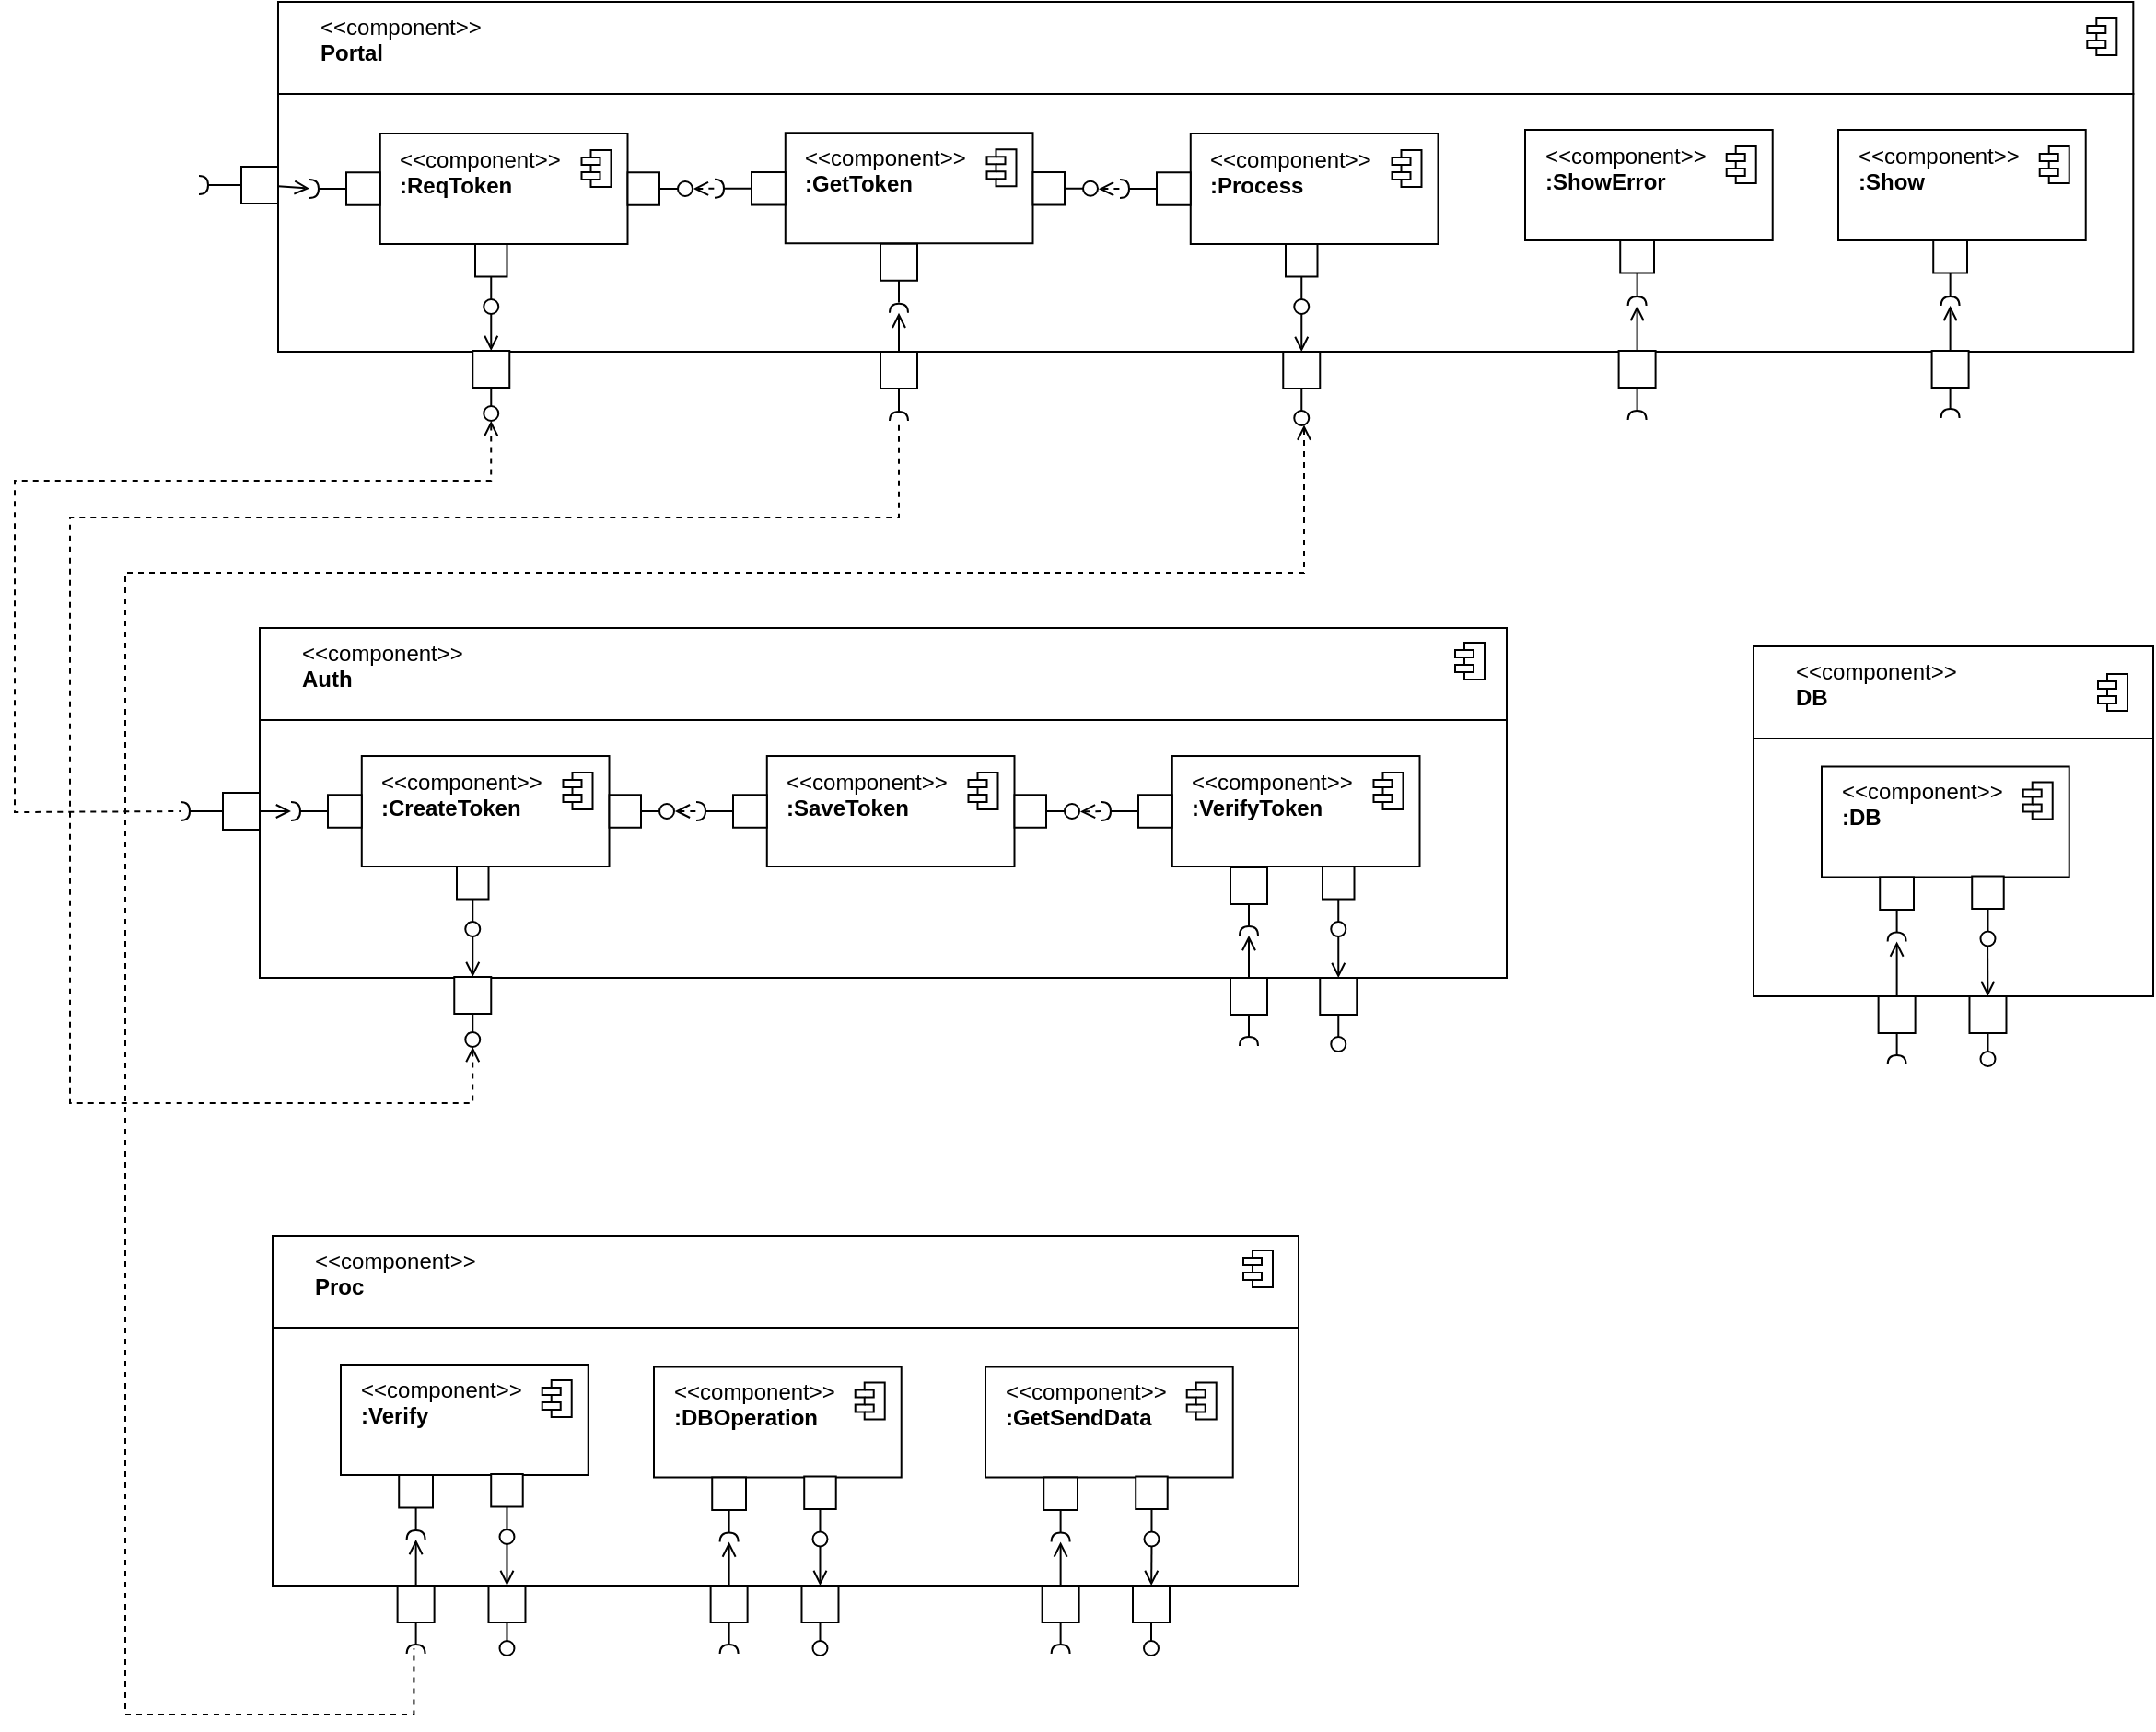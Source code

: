 <mxfile version="21.1.2" type="github">
  <diagram name="第 1 页" id="Jgc5Q6hr3YFyk42l-3hk">
    <mxGraphModel dx="683" dy="421" grid="1" gridSize="10" guides="1" tooltips="1" connect="1" arrows="1" fold="1" page="1" pageScale="1" pageWidth="827" pageHeight="1169" math="0" shadow="0">
      <root>
        <mxCell id="0" />
        <mxCell id="1" parent="0" />
        <mxCell id="Jk48O9FE6iyKjOAGDBV3-93" value="" style="group" vertex="1" connectable="0" parent="1">
          <mxGeometry x="180" y="100" width="1050.16" height="230" as="geometry" />
        </mxCell>
        <mxCell id="Jk48O9FE6iyKjOAGDBV3-94" value="" style="rounded=0;whiteSpace=wrap;html=1;" vertex="1" parent="Jk48O9FE6iyKjOAGDBV3-93">
          <mxGeometry x="43" y="50" width="1007.16" height="140" as="geometry" />
        </mxCell>
        <mxCell id="Jk48O9FE6iyKjOAGDBV3-95" value="&lt;div&gt;&amp;lt;&amp;lt;component&amp;gt;&amp;gt;&lt;/div&gt;&lt;div&gt;&lt;b&gt;Portal&lt;/b&gt;&lt;/div&gt;" style="html=1;align=left;spacingLeft=21;verticalAlign=top;" vertex="1" parent="Jk48O9FE6iyKjOAGDBV3-93">
          <mxGeometry x="42.997" width="1007.163" height="50" as="geometry" />
        </mxCell>
        <mxCell id="Jk48O9FE6iyKjOAGDBV3-96" value="" style="shape=module;jettyWidth=10;jettyHeight=4;" vertex="1" parent="Jk48O9FE6iyKjOAGDBV3-95">
          <mxGeometry x="1" width="16" height="20" relative="1" as="geometry">
            <mxPoint x="-25" y="9" as="offset" />
          </mxGeometry>
        </mxCell>
        <mxCell id="Jk48O9FE6iyKjOAGDBV3-97" value="" style="group" vertex="1" connectable="0" parent="Jk48O9FE6iyKjOAGDBV3-93">
          <mxGeometry x="940.8" y="189.5" width="20" height="36.5" as="geometry" />
        </mxCell>
        <mxCell id="Jk48O9FE6iyKjOAGDBV3-98" value="" style="html=1;rounded=0;" vertex="1" parent="Jk48O9FE6iyKjOAGDBV3-97">
          <mxGeometry width="20" height="20" as="geometry" />
        </mxCell>
        <mxCell id="Jk48O9FE6iyKjOAGDBV3-99" value="" style="endArrow=none;html=1;rounded=0;align=center;verticalAlign=top;endFill=0;labelBackgroundColor=none;endSize=2;" edge="1" parent="Jk48O9FE6iyKjOAGDBV3-97" source="Jk48O9FE6iyKjOAGDBV3-98" target="Jk48O9FE6iyKjOAGDBV3-100">
          <mxGeometry relative="1" as="geometry" />
        </mxCell>
        <mxCell id="Jk48O9FE6iyKjOAGDBV3-100" value="" style="shape=requiredInterface;html=1;fontSize=11;align=center;fillColor=none;points=[];aspect=fixed;resizable=0;verticalAlign=bottom;labelPosition=center;verticalLabelPosition=top;flipH=1;rotation=90;" vertex="1" parent="Jk48O9FE6iyKjOAGDBV3-97">
          <mxGeometry x="7.5" y="29" width="5" height="10" as="geometry" />
        </mxCell>
        <mxCell id="Jk48O9FE6iyKjOAGDBV3-101" value="" style="group" vertex="1" connectable="0" parent="Jk48O9FE6iyKjOAGDBV3-93">
          <mxGeometry x="889.999" y="69.5" width="134.361" height="95.5" as="geometry" />
        </mxCell>
        <mxCell id="Jk48O9FE6iyKjOAGDBV3-102" value="&lt;div&gt;&amp;lt;&amp;lt;component&amp;gt;&amp;gt;&lt;/div&gt;&lt;div&gt;&lt;b&gt;:Show&lt;/b&gt;&lt;/div&gt;" style="html=1;align=left;spacingLeft=9;verticalAlign=top;container=0;" vertex="1" parent="Jk48O9FE6iyKjOAGDBV3-101">
          <mxGeometry width="134.361" height="60" as="geometry" />
        </mxCell>
        <mxCell id="Jk48O9FE6iyKjOAGDBV3-103" value="" style="shape=module;jettyWidth=10;jettyHeight=4;container=0;" vertex="1" parent="Jk48O9FE6iyKjOAGDBV3-101">
          <mxGeometry x="109.361" y="9" width="16" height="20" as="geometry">
            <mxPoint x="-25" y="9" as="offset" />
          </mxGeometry>
        </mxCell>
        <mxCell id="Jk48O9FE6iyKjOAGDBV3-104" value="" style="group" vertex="1" connectable="0" parent="Jk48O9FE6iyKjOAGDBV3-101">
          <mxGeometry x="51.611" y="60" width="18.39" height="35.5" as="geometry" />
        </mxCell>
        <mxCell id="Jk48O9FE6iyKjOAGDBV3-105" value="" style="html=1;rounded=0;container=0;" vertex="1" parent="Jk48O9FE6iyKjOAGDBV3-104">
          <mxGeometry width="18.39" height="17.75" as="geometry" />
        </mxCell>
        <mxCell id="Jk48O9FE6iyKjOAGDBV3-106" value="" style="endArrow=none;html=1;rounded=0;align=center;verticalAlign=top;endFill=0;labelBackgroundColor=none;endSize=2;" edge="1" parent="Jk48O9FE6iyKjOAGDBV3-104" source="Jk48O9FE6iyKjOAGDBV3-105" target="Jk48O9FE6iyKjOAGDBV3-107">
          <mxGeometry relative="1" as="geometry" />
        </mxCell>
        <mxCell id="Jk48O9FE6iyKjOAGDBV3-107" value="" style="shape=requiredInterface;html=1;fontSize=11;align=center;fillColor=none;points=[];aspect=fixed;resizable=0;verticalAlign=bottom;labelPosition=center;verticalLabelPosition=top;flipH=1;rotation=90;container=0;" vertex="1" parent="Jk48O9FE6iyKjOAGDBV3-104">
          <mxGeometry x="6.69" y="28" width="5" height="10" as="geometry" />
        </mxCell>
        <mxCell id="Jk48O9FE6iyKjOAGDBV3-108" value="" style="endArrow=none;html=1;rounded=0;align=center;verticalAlign=top;endFill=0;labelBackgroundColor=none;endSize=2;startArrow=open;startFill=0;entryX=0.5;entryY=0;entryDx=0;entryDy=0;" edge="1" parent="Jk48O9FE6iyKjOAGDBV3-93" source="Jk48O9FE6iyKjOAGDBV3-107" target="Jk48O9FE6iyKjOAGDBV3-98">
          <mxGeometry relative="1" as="geometry">
            <mxPoint x="1010" y="200" as="sourcePoint" />
            <mxPoint x="900" y="220" as="targetPoint" />
          </mxGeometry>
        </mxCell>
        <mxCell id="Jk48O9FE6iyKjOAGDBV3-109" value="" style="group" vertex="1" connectable="0" parent="Jk48O9FE6iyKjOAGDBV3-93">
          <mxGeometry x="770.8" y="189.5" width="20" height="37.5" as="geometry" />
        </mxCell>
        <mxCell id="Jk48O9FE6iyKjOAGDBV3-110" value="" style="html=1;rounded=0;" vertex="1" parent="Jk48O9FE6iyKjOAGDBV3-109">
          <mxGeometry width="20" height="20" as="geometry" />
        </mxCell>
        <mxCell id="Jk48O9FE6iyKjOAGDBV3-111" value="" style="endArrow=none;html=1;rounded=0;align=center;verticalAlign=top;endFill=0;labelBackgroundColor=none;endSize=2;" edge="1" parent="Jk48O9FE6iyKjOAGDBV3-109" source="Jk48O9FE6iyKjOAGDBV3-110" target="Jk48O9FE6iyKjOAGDBV3-112">
          <mxGeometry relative="1" as="geometry" />
        </mxCell>
        <mxCell id="Jk48O9FE6iyKjOAGDBV3-112" value="" style="shape=requiredInterface;html=1;fontSize=11;align=center;fillColor=none;points=[];aspect=fixed;resizable=0;verticalAlign=bottom;labelPosition=center;verticalLabelPosition=top;flipH=1;rotation=90;" vertex="1" parent="Jk48O9FE6iyKjOAGDBV3-109">
          <mxGeometry x="7.5" y="30" width="5" height="10" as="geometry" />
        </mxCell>
        <mxCell id="Jk48O9FE6iyKjOAGDBV3-113" value="" style="endArrow=none;html=1;rounded=0;align=center;verticalAlign=top;endFill=0;labelBackgroundColor=none;endSize=2;startArrow=open;startFill=0;" edge="1" parent="Jk48O9FE6iyKjOAGDBV3-93" source="Jk48O9FE6iyKjOAGDBV3-153" target="Jk48O9FE6iyKjOAGDBV3-110">
          <mxGeometry relative="1" as="geometry">
            <mxPoint x="820" y="210" as="sourcePoint" />
            <mxPoint x="740" y="220" as="targetPoint" />
          </mxGeometry>
        </mxCell>
        <mxCell id="Jk48O9FE6iyKjOAGDBV3-118" value="" style="endArrow=none;html=1;rounded=0;align=center;verticalAlign=top;endFill=0;labelBackgroundColor=none;endSize=2;startArrow=open;startFill=0;" edge="1" parent="Jk48O9FE6iyKjOAGDBV3-93" source="Jk48O9FE6iyKjOAGDBV3-115" target="Jk48O9FE6iyKjOAGDBV3-145">
          <mxGeometry relative="1" as="geometry">
            <mxPoint x="560" y="205.5" as="sourcePoint" />
            <mxPoint x="630" y="210" as="targetPoint" />
          </mxGeometry>
        </mxCell>
        <mxCell id="Jk48O9FE6iyKjOAGDBV3-119" style="rounded=0;orthogonalLoop=1;jettySize=auto;html=1;labelBackgroundColor=none;endArrow=none;endFill=0;fontSize=9;dashed=1;exitX=-0.059;exitY=0.524;exitDx=0;exitDy=0;exitPerimeter=0;startArrow=open;startFill=0;" edge="1" parent="Jk48O9FE6iyKjOAGDBV3-93" source="Jk48O9FE6iyKjOAGDBV3-174" target="Jk48O9FE6iyKjOAGDBV3-141">
          <mxGeometry relative="1" as="geometry">
            <mxPoint x="278" y="109.5" as="sourcePoint" />
            <mxPoint x="290" y="109.5" as="targetPoint" />
          </mxGeometry>
        </mxCell>
        <mxCell id="Jk48O9FE6iyKjOAGDBV3-120" value="" style="group" vertex="1" connectable="0" parent="Jk48O9FE6iyKjOAGDBV3-93">
          <mxGeometry x="370" y="190" width="20" height="37.5" as="geometry" />
        </mxCell>
        <mxCell id="Jk48O9FE6iyKjOAGDBV3-121" value="" style="html=1;rounded=0;" vertex="1" parent="Jk48O9FE6iyKjOAGDBV3-120">
          <mxGeometry width="20" height="20" as="geometry" />
        </mxCell>
        <mxCell id="Jk48O9FE6iyKjOAGDBV3-122" value="" style="endArrow=none;html=1;rounded=0;align=center;verticalAlign=top;endFill=0;labelBackgroundColor=none;endSize=2;" edge="1" parent="Jk48O9FE6iyKjOAGDBV3-120" source="Jk48O9FE6iyKjOAGDBV3-121" target="Jk48O9FE6iyKjOAGDBV3-123">
          <mxGeometry relative="1" as="geometry" />
        </mxCell>
        <mxCell id="Jk48O9FE6iyKjOAGDBV3-123" value="" style="shape=requiredInterface;html=1;fontSize=11;align=center;fillColor=none;points=[];aspect=fixed;resizable=0;verticalAlign=bottom;labelPosition=center;verticalLabelPosition=top;flipH=1;rotation=90;" vertex="1" parent="Jk48O9FE6iyKjOAGDBV3-120">
          <mxGeometry x="7.5" y="30" width="5" height="10" as="geometry" />
        </mxCell>
        <mxCell id="Jk48O9FE6iyKjOAGDBV3-124" value="" style="endArrow=none;html=1;rounded=0;align=center;verticalAlign=top;endFill=0;labelBackgroundColor=none;endSize=2;startArrow=open;startFill=0;entryX=0.5;entryY=0;entryDx=0;entryDy=0;" edge="1" parent="Jk48O9FE6iyKjOAGDBV3-93" source="Jk48O9FE6iyKjOAGDBV3-178" target="Jk48O9FE6iyKjOAGDBV3-121">
          <mxGeometry relative="1" as="geometry">
            <mxPoint x="440" y="210" as="sourcePoint" />
            <mxPoint x="330" y="220" as="targetPoint" />
          </mxGeometry>
        </mxCell>
        <mxCell id="Jk48O9FE6iyKjOAGDBV3-125" style="rounded=0;orthogonalLoop=1;jettySize=auto;html=1;labelBackgroundColor=none;endArrow=none;endFill=0;fontSize=9;dashed=1;exitX=-0.054;exitY=0.499;exitDx=0;exitDy=0;exitPerimeter=0;startArrow=open;startFill=0;" edge="1" parent="Jk48O9FE6iyKjOAGDBV3-93" source="Jk48O9FE6iyKjOAGDBV3-167" target="Jk48O9FE6iyKjOAGDBV3-182">
          <mxGeometry relative="1" as="geometry">
            <mxPoint x="268" y="100.5" as="sourcePoint" />
            <mxPoint x="400" y="224.5" as="targetPoint" />
          </mxGeometry>
        </mxCell>
        <mxCell id="Jk48O9FE6iyKjOAGDBV3-126" value="" style="group" vertex="1" connectable="0" parent="Jk48O9FE6iyKjOAGDBV3-93">
          <mxGeometry x="148.63" y="189.5" width="20" height="38" as="geometry" />
        </mxCell>
        <mxCell id="Jk48O9FE6iyKjOAGDBV3-127" value="" style="html=1;rounded=0;" vertex="1" parent="Jk48O9FE6iyKjOAGDBV3-126">
          <mxGeometry width="20" height="20" as="geometry" />
        </mxCell>
        <mxCell id="Jk48O9FE6iyKjOAGDBV3-128" value="" style="endArrow=none;html=1;rounded=0;align=center;verticalAlign=top;endFill=0;labelBackgroundColor=none;endSize=2;" edge="1" parent="Jk48O9FE6iyKjOAGDBV3-126" source="Jk48O9FE6iyKjOAGDBV3-127" target="Jk48O9FE6iyKjOAGDBV3-129">
          <mxGeometry relative="1" as="geometry" />
        </mxCell>
        <mxCell id="Jk48O9FE6iyKjOAGDBV3-129" value="" style="ellipse;html=1;fontSize=11;align=center;fillColor=none;points=[];aspect=fixed;resizable=0;verticalAlign=bottom;labelPosition=center;verticalLabelPosition=top;flipH=1;" vertex="1" parent="Jk48O9FE6iyKjOAGDBV3-126">
          <mxGeometry x="6" y="30" width="8" height="8" as="geometry" />
        </mxCell>
        <mxCell id="Jk48O9FE6iyKjOAGDBV3-130" value="" style="endArrow=none;html=1;rounded=0;align=center;verticalAlign=top;endFill=0;labelBackgroundColor=none;endSize=2;startArrow=open;startFill=0;" edge="1" parent="Jk48O9FE6iyKjOAGDBV3-93" source="Jk48O9FE6iyKjOAGDBV3-127" target="Jk48O9FE6iyKjOAGDBV3-163">
          <mxGeometry relative="1" as="geometry">
            <mxPoint x="140" y="220" as="sourcePoint" />
            <mxPoint x="130" y="210" as="targetPoint" />
          </mxGeometry>
        </mxCell>
        <mxCell id="Jk48O9FE6iyKjOAGDBV3-131" value="" style="group" vertex="1" connectable="0" parent="Jk48O9FE6iyKjOAGDBV3-93">
          <mxGeometry y="89.5" width="43" height="20" as="geometry" />
        </mxCell>
        <mxCell id="Jk48O9FE6iyKjOAGDBV3-132" value="" style="html=1;rounded=0;" vertex="1" parent="Jk48O9FE6iyKjOAGDBV3-131">
          <mxGeometry x="23" width="20" height="20" as="geometry" />
        </mxCell>
        <mxCell id="Jk48O9FE6iyKjOAGDBV3-133" value="" style="endArrow=none;html=1;rounded=0;align=center;verticalAlign=top;endFill=0;labelBackgroundColor=none;endSize=2;" edge="1" parent="Jk48O9FE6iyKjOAGDBV3-131" source="Jk48O9FE6iyKjOAGDBV3-132" target="Jk48O9FE6iyKjOAGDBV3-134">
          <mxGeometry relative="1" as="geometry" />
        </mxCell>
        <mxCell id="Jk48O9FE6iyKjOAGDBV3-134" value="" style="shape=requiredInterface;html=1;fontSize=11;align=center;fillColor=none;points=[];aspect=fixed;resizable=0;verticalAlign=bottom;labelPosition=center;verticalLabelPosition=top;flipH=1;rotation=-180;" vertex="1" parent="Jk48O9FE6iyKjOAGDBV3-131">
          <mxGeometry y="5" width="5" height="10" as="geometry" />
        </mxCell>
        <mxCell id="Jk48O9FE6iyKjOAGDBV3-135" value="" style="endArrow=none;html=1;rounded=0;align=center;verticalAlign=top;endFill=0;labelBackgroundColor=none;startArrow=open;startFill=0;" edge="1" parent="Jk48O9FE6iyKjOAGDBV3-93" source="Jk48O9FE6iyKjOAGDBV3-159" target="Jk48O9FE6iyKjOAGDBV3-132">
          <mxGeometry relative="1" as="geometry">
            <mxPoint x="30" y="140" as="sourcePoint" />
            <mxPoint x="169" y="199.5" as="targetPoint" />
          </mxGeometry>
        </mxCell>
        <mxCell id="Jk48O9FE6iyKjOAGDBV3-136" value="" style="group" vertex="1" connectable="0" parent="Jk48O9FE6iyKjOAGDBV3-93">
          <mxGeometry x="500" y="71.5" width="172.75" height="98" as="geometry" />
        </mxCell>
        <mxCell id="Jk48O9FE6iyKjOAGDBV3-137" value="&lt;div&gt;&amp;lt;&amp;lt;component&amp;gt;&amp;gt;&lt;/div&gt;&lt;div&gt;&lt;b&gt;:Process&lt;/b&gt;&lt;/div&gt;" style="html=1;align=left;spacingLeft=9;verticalAlign=top;container=0;" vertex="1" parent="Jk48O9FE6iyKjOAGDBV3-136">
          <mxGeometry x="38.389" width="134.361" height="60" as="geometry" />
        </mxCell>
        <mxCell id="Jk48O9FE6iyKjOAGDBV3-138" value="" style="group" vertex="1" connectable="0" parent="Jk48O9FE6iyKjOAGDBV3-136">
          <mxGeometry y="21.13" width="38.39" height="17.75" as="geometry" />
        </mxCell>
        <mxCell id="Jk48O9FE6iyKjOAGDBV3-139" value="" style="html=1;rounded=0;container=0;" vertex="1" parent="Jk48O9FE6iyKjOAGDBV3-138">
          <mxGeometry x="20" width="18.39" height="17.75" as="geometry" />
        </mxCell>
        <mxCell id="Jk48O9FE6iyKjOAGDBV3-140" value="" style="endArrow=none;html=1;rounded=0;align=center;verticalAlign=top;endFill=0;labelBackgroundColor=none;endSize=2;exitX=0;exitY=0.5;exitDx=0;exitDy=0;" edge="1" parent="Jk48O9FE6iyKjOAGDBV3-138" source="Jk48O9FE6iyKjOAGDBV3-139" target="Jk48O9FE6iyKjOAGDBV3-141">
          <mxGeometry relative="1" as="geometry" />
        </mxCell>
        <mxCell id="Jk48O9FE6iyKjOAGDBV3-141" value="" style="shape=requiredInterface;html=1;fontSize=11;align=center;fillColor=none;points=[];aspect=fixed;resizable=0;verticalAlign=bottom;labelPosition=center;verticalLabelPosition=top;flipH=1;rotation=-180;container=0;" vertex="1" parent="Jk48O9FE6iyKjOAGDBV3-138">
          <mxGeometry y="3.87" width="5" height="10" as="geometry" />
        </mxCell>
        <mxCell id="Jk48O9FE6iyKjOAGDBV3-142" value="" style="group" vertex="1" connectable="0" parent="Jk48O9FE6iyKjOAGDBV3-136">
          <mxGeometry x="90" y="60" width="17.25" height="38" as="geometry" />
        </mxCell>
        <mxCell id="Jk48O9FE6iyKjOAGDBV3-143" value="" style="html=1;rounded=0;container=0;" vertex="1" parent="Jk48O9FE6iyKjOAGDBV3-142">
          <mxGeometry width="17.25" height="17.75" as="geometry" />
        </mxCell>
        <mxCell id="Jk48O9FE6iyKjOAGDBV3-144" value="" style="endArrow=none;html=1;rounded=0;align=center;verticalAlign=top;endFill=0;labelBackgroundColor=none;endSize=2;" edge="1" parent="Jk48O9FE6iyKjOAGDBV3-142" source="Jk48O9FE6iyKjOAGDBV3-143" target="Jk48O9FE6iyKjOAGDBV3-145">
          <mxGeometry relative="1" as="geometry" />
        </mxCell>
        <mxCell id="Jk48O9FE6iyKjOAGDBV3-145" value="" style="ellipse;html=1;fontSize=11;align=center;fillColor=none;points=[];aspect=fixed;resizable=0;verticalAlign=bottom;labelPosition=center;verticalLabelPosition=top;flipH=1;container=0;" vertex="1" parent="Jk48O9FE6iyKjOAGDBV3-142">
          <mxGeometry x="4.63" y="30" width="8" height="8" as="geometry" />
        </mxCell>
        <mxCell id="Jk48O9FE6iyKjOAGDBV3-146" value="" style="shape=module;jettyWidth=10;jettyHeight=4;container=0;" vertex="1" parent="Jk48O9FE6iyKjOAGDBV3-136">
          <mxGeometry x="147.75" y="9" width="16" height="20" as="geometry">
            <mxPoint x="-25" y="9" as="offset" />
          </mxGeometry>
        </mxCell>
        <mxCell id="Jk48O9FE6iyKjOAGDBV3-147" value="" style="group" vertex="1" connectable="0" parent="Jk48O9FE6iyKjOAGDBV3-93">
          <mxGeometry x="719.999" y="69.5" width="134.361" height="95.5" as="geometry" />
        </mxCell>
        <mxCell id="Jk48O9FE6iyKjOAGDBV3-148" value="&lt;div&gt;&amp;lt;&amp;lt;component&amp;gt;&amp;gt;&lt;/div&gt;&lt;div&gt;&lt;b&gt;:ShowError&lt;/b&gt;&lt;/div&gt;" style="html=1;align=left;spacingLeft=9;verticalAlign=top;container=0;" vertex="1" parent="Jk48O9FE6iyKjOAGDBV3-147">
          <mxGeometry width="134.361" height="60" as="geometry" />
        </mxCell>
        <mxCell id="Jk48O9FE6iyKjOAGDBV3-149" value="" style="shape=module;jettyWidth=10;jettyHeight=4;container=0;" vertex="1" parent="Jk48O9FE6iyKjOAGDBV3-147">
          <mxGeometry x="109.361" y="9" width="16" height="20" as="geometry">
            <mxPoint x="-25" y="9" as="offset" />
          </mxGeometry>
        </mxCell>
        <mxCell id="Jk48O9FE6iyKjOAGDBV3-150" value="" style="group" vertex="1" connectable="0" parent="Jk48O9FE6iyKjOAGDBV3-147">
          <mxGeometry x="51.611" y="60" width="18.39" height="35.5" as="geometry" />
        </mxCell>
        <mxCell id="Jk48O9FE6iyKjOAGDBV3-151" value="" style="html=1;rounded=0;container=0;" vertex="1" parent="Jk48O9FE6iyKjOAGDBV3-150">
          <mxGeometry width="18.39" height="17.75" as="geometry" />
        </mxCell>
        <mxCell id="Jk48O9FE6iyKjOAGDBV3-152" value="" style="endArrow=none;html=1;rounded=0;align=center;verticalAlign=top;endFill=0;labelBackgroundColor=none;endSize=2;" edge="1" parent="Jk48O9FE6iyKjOAGDBV3-150" source="Jk48O9FE6iyKjOAGDBV3-151" target="Jk48O9FE6iyKjOAGDBV3-153">
          <mxGeometry relative="1" as="geometry" />
        </mxCell>
        <mxCell id="Jk48O9FE6iyKjOAGDBV3-153" value="" style="shape=requiredInterface;html=1;fontSize=11;align=center;fillColor=none;points=[];aspect=fixed;resizable=0;verticalAlign=bottom;labelPosition=center;verticalLabelPosition=top;flipH=1;rotation=90;container=0;" vertex="1" parent="Jk48O9FE6iyKjOAGDBV3-150">
          <mxGeometry x="6.69" y="28" width="5" height="10" as="geometry" />
        </mxCell>
        <mxCell id="Jk48O9FE6iyKjOAGDBV3-169" value="" style="group" vertex="1" connectable="0" parent="Jk48O9FE6iyKjOAGDBV3-93">
          <mxGeometry x="280" y="71.13" width="208" height="97.75" as="geometry" />
        </mxCell>
        <mxCell id="Jk48O9FE6iyKjOAGDBV3-170" value="&lt;div&gt;&amp;lt;&amp;lt;component&amp;gt;&amp;gt;&lt;/div&gt;&lt;div&gt;&lt;b&gt;:GetToken&lt;/b&gt;&lt;/div&gt;" style="html=1;align=left;spacingLeft=9;verticalAlign=top;container=0;" vertex="1" parent="Jk48O9FE6iyKjOAGDBV3-169">
          <mxGeometry x="38.389" width="134.361" height="60" as="geometry" />
        </mxCell>
        <mxCell id="Jk48O9FE6iyKjOAGDBV3-171" value="" style="group" vertex="1" connectable="0" parent="Jk48O9FE6iyKjOAGDBV3-169">
          <mxGeometry x="172.75" y="21.38" width="35.25" height="17.75" as="geometry" />
        </mxCell>
        <mxCell id="Jk48O9FE6iyKjOAGDBV3-172" value="" style="html=1;rounded=0;container=0;" vertex="1" parent="Jk48O9FE6iyKjOAGDBV3-171">
          <mxGeometry width="17.25" height="17.75" as="geometry" />
        </mxCell>
        <mxCell id="Jk48O9FE6iyKjOAGDBV3-173" value="" style="endArrow=none;html=1;rounded=0;align=center;verticalAlign=top;endFill=0;labelBackgroundColor=none;endSize=2;" edge="1" parent="Jk48O9FE6iyKjOAGDBV3-171" source="Jk48O9FE6iyKjOAGDBV3-172" target="Jk48O9FE6iyKjOAGDBV3-174">
          <mxGeometry relative="1" as="geometry" />
        </mxCell>
        <mxCell id="Jk48O9FE6iyKjOAGDBV3-174" value="" style="ellipse;html=1;fontSize=11;align=center;fillColor=none;points=[];aspect=fixed;resizable=0;verticalAlign=bottom;labelPosition=center;verticalLabelPosition=top;flipH=1;container=0;" vertex="1" parent="Jk48O9FE6iyKjOAGDBV3-171">
          <mxGeometry x="27.25" y="4.87" width="8" height="8" as="geometry" />
        </mxCell>
        <mxCell id="Jk48O9FE6iyKjOAGDBV3-175" value="" style="group" vertex="1" connectable="0" parent="Jk48O9FE6iyKjOAGDBV3-169">
          <mxGeometry x="90" y="60.25" width="20" height="37.5" as="geometry" />
        </mxCell>
        <mxCell id="Jk48O9FE6iyKjOAGDBV3-176" value="" style="html=1;rounded=0;" vertex="1" parent="Jk48O9FE6iyKjOAGDBV3-175">
          <mxGeometry width="20" height="20" as="geometry" />
        </mxCell>
        <mxCell id="Jk48O9FE6iyKjOAGDBV3-177" value="" style="endArrow=none;html=1;rounded=0;align=center;verticalAlign=top;endFill=0;labelBackgroundColor=none;endSize=2;entryX=1.134;entryY=0.5;entryDx=0;entryDy=0;entryPerimeter=0;" edge="1" parent="Jk48O9FE6iyKjOAGDBV3-175" source="Jk48O9FE6iyKjOAGDBV3-176" target="Jk48O9FE6iyKjOAGDBV3-178">
          <mxGeometry relative="1" as="geometry">
            <mxPoint x="13" y="50" as="targetPoint" />
          </mxGeometry>
        </mxCell>
        <mxCell id="Jk48O9FE6iyKjOAGDBV3-178" value="" style="shape=requiredInterface;html=1;fontSize=11;align=center;fillColor=none;points=[];aspect=fixed;resizable=0;verticalAlign=bottom;labelPosition=center;verticalLabelPosition=top;flipH=1;rotation=90;" vertex="1" parent="Jk48O9FE6iyKjOAGDBV3-175">
          <mxGeometry x="7.5" y="30" width="5" height="10" as="geometry" />
        </mxCell>
        <mxCell id="Jk48O9FE6iyKjOAGDBV3-179" value="" style="group" vertex="1" connectable="0" parent="Jk48O9FE6iyKjOAGDBV3-169">
          <mxGeometry y="21.38" width="38.39" height="17.75" as="geometry" />
        </mxCell>
        <mxCell id="Jk48O9FE6iyKjOAGDBV3-180" value="" style="html=1;rounded=0;container=0;" vertex="1" parent="Jk48O9FE6iyKjOAGDBV3-179">
          <mxGeometry x="20" width="18.39" height="17.75" as="geometry" />
        </mxCell>
        <mxCell id="Jk48O9FE6iyKjOAGDBV3-181" value="" style="endArrow=none;html=1;rounded=0;align=center;verticalAlign=top;endFill=0;labelBackgroundColor=none;endSize=2;" edge="1" parent="Jk48O9FE6iyKjOAGDBV3-179" source="Jk48O9FE6iyKjOAGDBV3-180" target="Jk48O9FE6iyKjOAGDBV3-182">
          <mxGeometry relative="1" as="geometry" />
        </mxCell>
        <mxCell id="Jk48O9FE6iyKjOAGDBV3-182" value="" style="shape=requiredInterface;html=1;fontSize=11;align=center;fillColor=none;points=[];aspect=fixed;resizable=0;verticalAlign=bottom;labelPosition=center;verticalLabelPosition=top;flipH=1;rotation=-180;container=0;" vertex="1" parent="Jk48O9FE6iyKjOAGDBV3-179">
          <mxGeometry y="3.87" width="5" height="10" as="geometry" />
        </mxCell>
        <mxCell id="Jk48O9FE6iyKjOAGDBV3-183" value="" style="shape=module;jettyWidth=10;jettyHeight=4;container=0;" vertex="1" parent="Jk48O9FE6iyKjOAGDBV3-169">
          <mxGeometry x="147.75" y="9" width="16" height="20" as="geometry">
            <mxPoint x="-25" y="9" as="offset" />
          </mxGeometry>
        </mxCell>
        <mxCell id="Jk48O9FE6iyKjOAGDBV3-154" value="" style="group" vertex="1" connectable="0" parent="Jk48O9FE6iyKjOAGDBV3-93">
          <mxGeometry x="60" y="71.5" width="208" height="98" as="geometry" />
        </mxCell>
        <mxCell id="Jk48O9FE6iyKjOAGDBV3-155" value="&lt;div&gt;&amp;lt;&amp;lt;component&amp;gt;&amp;gt;&lt;/div&gt;&lt;div&gt;&lt;b&gt;:ReqToken&lt;/b&gt;&lt;/div&gt;" style="html=1;align=left;spacingLeft=9;verticalAlign=top;container=0;" vertex="1" parent="Jk48O9FE6iyKjOAGDBV3-154">
          <mxGeometry x="38.389" width="134.361" height="60" as="geometry" />
        </mxCell>
        <mxCell id="Jk48O9FE6iyKjOAGDBV3-156" value="" style="group" vertex="1" connectable="0" parent="Jk48O9FE6iyKjOAGDBV3-154">
          <mxGeometry y="21.13" width="38.39" height="17.75" as="geometry" />
        </mxCell>
        <mxCell id="Jk48O9FE6iyKjOAGDBV3-157" value="" style="html=1;rounded=0;container=0;" vertex="1" parent="Jk48O9FE6iyKjOAGDBV3-156">
          <mxGeometry x="20" width="18.39" height="17.75" as="geometry" />
        </mxCell>
        <mxCell id="Jk48O9FE6iyKjOAGDBV3-158" value="" style="endArrow=none;html=1;rounded=0;align=center;verticalAlign=top;endFill=0;labelBackgroundColor=none;endSize=2;" edge="1" parent="Jk48O9FE6iyKjOAGDBV3-156" source="Jk48O9FE6iyKjOAGDBV3-157" target="Jk48O9FE6iyKjOAGDBV3-159">
          <mxGeometry relative="1" as="geometry" />
        </mxCell>
        <mxCell id="Jk48O9FE6iyKjOAGDBV3-159" value="" style="shape=requiredInterface;html=1;fontSize=11;align=center;fillColor=none;points=[];aspect=fixed;resizable=0;verticalAlign=bottom;labelPosition=center;verticalLabelPosition=top;flipH=1;rotation=-180;container=0;" vertex="1" parent="Jk48O9FE6iyKjOAGDBV3-156">
          <mxGeometry y="3.87" width="5" height="10" as="geometry" />
        </mxCell>
        <mxCell id="Jk48O9FE6iyKjOAGDBV3-160" value="" style="group" vertex="1" connectable="0" parent="Jk48O9FE6iyKjOAGDBV3-154">
          <mxGeometry x="90" y="60" width="17.25" height="38" as="geometry" />
        </mxCell>
        <mxCell id="Jk48O9FE6iyKjOAGDBV3-161" value="" style="html=1;rounded=0;container=0;" vertex="1" parent="Jk48O9FE6iyKjOAGDBV3-160">
          <mxGeometry width="17.25" height="17.75" as="geometry" />
        </mxCell>
        <mxCell id="Jk48O9FE6iyKjOAGDBV3-162" value="" style="endArrow=none;html=1;rounded=0;align=center;verticalAlign=top;endFill=0;labelBackgroundColor=none;endSize=2;" edge="1" parent="Jk48O9FE6iyKjOAGDBV3-160" source="Jk48O9FE6iyKjOAGDBV3-161" target="Jk48O9FE6iyKjOAGDBV3-163">
          <mxGeometry relative="1" as="geometry" />
        </mxCell>
        <mxCell id="Jk48O9FE6iyKjOAGDBV3-163" value="" style="ellipse;html=1;fontSize=11;align=center;fillColor=none;points=[];aspect=fixed;resizable=0;verticalAlign=bottom;labelPosition=center;verticalLabelPosition=top;flipH=1;container=0;" vertex="1" parent="Jk48O9FE6iyKjOAGDBV3-160">
          <mxGeometry x="4.63" y="30" width="8" height="8" as="geometry" />
        </mxCell>
        <mxCell id="Jk48O9FE6iyKjOAGDBV3-164" value="" style="group" vertex="1" connectable="0" parent="Jk48O9FE6iyKjOAGDBV3-154">
          <mxGeometry x="172.75" y="21.13" width="35.25" height="17.75" as="geometry" />
        </mxCell>
        <mxCell id="Jk48O9FE6iyKjOAGDBV3-165" value="" style="html=1;rounded=0;container=0;" vertex="1" parent="Jk48O9FE6iyKjOAGDBV3-164">
          <mxGeometry width="17.25" height="17.75" as="geometry" />
        </mxCell>
        <mxCell id="Jk48O9FE6iyKjOAGDBV3-166" value="" style="endArrow=none;html=1;rounded=0;align=center;verticalAlign=top;endFill=0;labelBackgroundColor=none;endSize=2;" edge="1" parent="Jk48O9FE6iyKjOAGDBV3-164" source="Jk48O9FE6iyKjOAGDBV3-165" target="Jk48O9FE6iyKjOAGDBV3-167">
          <mxGeometry relative="1" as="geometry" />
        </mxCell>
        <mxCell id="Jk48O9FE6iyKjOAGDBV3-167" value="" style="ellipse;html=1;fontSize=11;align=center;fillColor=none;points=[];aspect=fixed;resizable=0;verticalAlign=bottom;labelPosition=center;verticalLabelPosition=top;flipH=1;container=0;" vertex="1" parent="Jk48O9FE6iyKjOAGDBV3-164">
          <mxGeometry x="27.25" y="4.87" width="8" height="8" as="geometry" />
        </mxCell>
        <mxCell id="Jk48O9FE6iyKjOAGDBV3-168" value="" style="shape=module;jettyWidth=10;jettyHeight=4;container=0;" vertex="1" parent="Jk48O9FE6iyKjOAGDBV3-154">
          <mxGeometry x="147.75" y="9" width="16" height="20" as="geometry">
            <mxPoint x="-25" y="9" as="offset" />
          </mxGeometry>
        </mxCell>
        <mxCell id="Jk48O9FE6iyKjOAGDBV3-114" value="" style="group" vertex="1" connectable="0" parent="Jk48O9FE6iyKjOAGDBV3-93">
          <mxGeometry x="588.63" y="190" width="20" height="40" as="geometry" />
        </mxCell>
        <mxCell id="Jk48O9FE6iyKjOAGDBV3-115" value="" style="html=1;rounded=0;" vertex="1" parent="Jk48O9FE6iyKjOAGDBV3-114">
          <mxGeometry width="20" height="20" as="geometry" />
        </mxCell>
        <mxCell id="Jk48O9FE6iyKjOAGDBV3-116" value="" style="endArrow=none;html=1;rounded=0;align=center;verticalAlign=top;endFill=0;labelBackgroundColor=none;endSize=2;" edge="1" parent="Jk48O9FE6iyKjOAGDBV3-114" source="Jk48O9FE6iyKjOAGDBV3-115" target="Jk48O9FE6iyKjOAGDBV3-117">
          <mxGeometry relative="1" as="geometry" />
        </mxCell>
        <mxCell id="Jk48O9FE6iyKjOAGDBV3-117" value="" style="ellipse;html=1;fontSize=11;align=center;fillColor=none;points=[];aspect=fixed;resizable=0;verticalAlign=bottom;labelPosition=center;verticalLabelPosition=top;flipH=1;" vertex="1" parent="Jk48O9FE6iyKjOAGDBV3-114">
          <mxGeometry x="6" y="32" width="8" height="8" as="geometry" />
        </mxCell>
        <mxCell id="Jk48O9FE6iyKjOAGDBV3-266" value="" style="group" vertex="1" connectable="0" parent="1">
          <mxGeometry x="220" y="770" width="557" height="228" as="geometry" />
        </mxCell>
        <mxCell id="Jk48O9FE6iyKjOAGDBV3-267" value="" style="rounded=0;whiteSpace=wrap;html=1;container=0;" vertex="1" parent="Jk48O9FE6iyKjOAGDBV3-266">
          <mxGeometry y="50" width="557" height="140" as="geometry" />
        </mxCell>
        <mxCell id="Jk48O9FE6iyKjOAGDBV3-268" value="&lt;div&gt;&amp;lt;&amp;lt;component&amp;gt;&amp;gt;&lt;/div&gt;&lt;div&gt;&lt;b&gt;Proc&lt;/b&gt;&lt;/div&gt;" style="html=1;align=left;spacingLeft=21;verticalAlign=top;container=0;" vertex="1" parent="Jk48O9FE6iyKjOAGDBV3-266">
          <mxGeometry width="557" height="50" as="geometry" />
        </mxCell>
        <mxCell id="Jk48O9FE6iyKjOAGDBV3-269" value="" style="shape=module;jettyWidth=10;jettyHeight=4;container=0;" vertex="1" parent="Jk48O9FE6iyKjOAGDBV3-266">
          <mxGeometry x="527.0" y="8" width="16" height="20" as="geometry">
            <mxPoint x="-25" y="9" as="offset" />
          </mxGeometry>
        </mxCell>
        <mxCell id="Jk48O9FE6iyKjOAGDBV3-270" value="" style="group" vertex="1" connectable="0" parent="Jk48O9FE6iyKjOAGDBV3-266">
          <mxGeometry x="117.24" y="190" width="20" height="38" as="geometry" />
        </mxCell>
        <mxCell id="Jk48O9FE6iyKjOAGDBV3-271" value="" style="html=1;rounded=0;container=0;" vertex="1" parent="Jk48O9FE6iyKjOAGDBV3-270">
          <mxGeometry width="20" height="20" as="geometry" />
        </mxCell>
        <mxCell id="Jk48O9FE6iyKjOAGDBV3-272" value="" style="endArrow=none;html=1;rounded=0;align=center;verticalAlign=top;endFill=0;labelBackgroundColor=none;endSize=2;" edge="1" parent="Jk48O9FE6iyKjOAGDBV3-270" source="Jk48O9FE6iyKjOAGDBV3-271" target="Jk48O9FE6iyKjOAGDBV3-273">
          <mxGeometry relative="1" as="geometry" />
        </mxCell>
        <mxCell id="Jk48O9FE6iyKjOAGDBV3-273" value="" style="ellipse;html=1;fontSize=11;align=center;fillColor=none;points=[];aspect=fixed;resizable=0;verticalAlign=bottom;labelPosition=center;verticalLabelPosition=top;flipH=1;container=0;" vertex="1" parent="Jk48O9FE6iyKjOAGDBV3-270">
          <mxGeometry x="6" y="30" width="8" height="8" as="geometry" />
        </mxCell>
        <mxCell id="Jk48O9FE6iyKjOAGDBV3-274" value="" style="endArrow=none;html=1;rounded=0;align=center;verticalAlign=top;endFill=0;labelBackgroundColor=none;endSize=2;startArrow=open;startFill=0;" edge="1" parent="Jk48O9FE6iyKjOAGDBV3-266" source="Jk48O9FE6iyKjOAGDBV3-271" target="Jk48O9FE6iyKjOAGDBV3-285">
          <mxGeometry relative="1" as="geometry">
            <mxPoint x="97" y="220" as="sourcePoint" />
            <mxPoint x="87" y="210" as="targetPoint" />
          </mxGeometry>
        </mxCell>
        <mxCell id="Jk48O9FE6iyKjOAGDBV3-275" value="" style="group" vertex="1" connectable="0" parent="Jk48O9FE6iyKjOAGDBV3-266">
          <mxGeometry x="67.81" y="190" width="20" height="37" as="geometry" />
        </mxCell>
        <mxCell id="Jk48O9FE6iyKjOAGDBV3-276" value="" style="html=1;rounded=0;container=0;" vertex="1" parent="Jk48O9FE6iyKjOAGDBV3-275">
          <mxGeometry width="20" height="20" as="geometry" />
        </mxCell>
        <mxCell id="Jk48O9FE6iyKjOAGDBV3-277" value="" style="endArrow=none;html=1;rounded=0;align=center;verticalAlign=top;endFill=0;labelBackgroundColor=none;endSize=2;" edge="1" parent="Jk48O9FE6iyKjOAGDBV3-275" source="Jk48O9FE6iyKjOAGDBV3-276" target="Jk48O9FE6iyKjOAGDBV3-278">
          <mxGeometry relative="1" as="geometry" />
        </mxCell>
        <mxCell id="Jk48O9FE6iyKjOAGDBV3-278" value="" style="shape=requiredInterface;html=1;fontSize=11;align=center;fillColor=none;points=[];aspect=fixed;resizable=0;verticalAlign=bottom;labelPosition=center;verticalLabelPosition=top;flipH=1;rotation=90;container=0;" vertex="1" parent="Jk48O9FE6iyKjOAGDBV3-275">
          <mxGeometry x="7.5" y="29.5" width="5" height="10" as="geometry" />
        </mxCell>
        <mxCell id="Jk48O9FE6iyKjOAGDBV3-279" value="" style="group" vertex="1" connectable="0" parent="Jk48O9FE6iyKjOAGDBV3-266">
          <mxGeometry x="36.999" y="70" width="134.361" height="97.5" as="geometry" />
        </mxCell>
        <mxCell id="Jk48O9FE6iyKjOAGDBV3-280" value="&lt;div&gt;&amp;lt;&amp;lt;component&amp;gt;&amp;gt;&lt;/div&gt;&lt;div&gt;&lt;b&gt;:Verify&lt;/b&gt;&lt;/div&gt;" style="html=1;align=left;spacingLeft=9;verticalAlign=top;container=0;" vertex="1" parent="Jk48O9FE6iyKjOAGDBV3-279">
          <mxGeometry width="134.361" height="60" as="geometry" />
        </mxCell>
        <mxCell id="Jk48O9FE6iyKjOAGDBV3-281" value="" style="shape=module;jettyWidth=10;jettyHeight=4;container=0;" vertex="1" parent="Jk48O9FE6iyKjOAGDBV3-279">
          <mxGeometry x="109.361" y="8.5" width="16" height="20" as="geometry">
            <mxPoint x="-25" y="9" as="offset" />
          </mxGeometry>
        </mxCell>
        <mxCell id="Jk48O9FE6iyKjOAGDBV3-282" value="" style="group" vertex="1" connectable="0" parent="Jk48O9FE6iyKjOAGDBV3-279">
          <mxGeometry x="81.611" y="59.5" width="17.25" height="38" as="geometry" />
        </mxCell>
        <mxCell id="Jk48O9FE6iyKjOAGDBV3-283" value="" style="html=1;rounded=0;container=0;" vertex="1" parent="Jk48O9FE6iyKjOAGDBV3-282">
          <mxGeometry width="17.25" height="17.75" as="geometry" />
        </mxCell>
        <mxCell id="Jk48O9FE6iyKjOAGDBV3-284" value="" style="endArrow=none;html=1;rounded=0;align=center;verticalAlign=top;endFill=0;labelBackgroundColor=none;endSize=2;" edge="1" parent="Jk48O9FE6iyKjOAGDBV3-282" source="Jk48O9FE6iyKjOAGDBV3-283" target="Jk48O9FE6iyKjOAGDBV3-285">
          <mxGeometry relative="1" as="geometry" />
        </mxCell>
        <mxCell id="Jk48O9FE6iyKjOAGDBV3-285" value="" style="ellipse;html=1;fontSize=11;align=center;fillColor=none;points=[];aspect=fixed;resizable=0;verticalAlign=bottom;labelPosition=center;verticalLabelPosition=top;flipH=1;container=0;" vertex="1" parent="Jk48O9FE6iyKjOAGDBV3-282">
          <mxGeometry x="4.63" y="30" width="8" height="8" as="geometry" />
        </mxCell>
        <mxCell id="Jk48O9FE6iyKjOAGDBV3-286" value="" style="group" vertex="1" connectable="0" parent="Jk48O9FE6iyKjOAGDBV3-279">
          <mxGeometry x="31.611" y="60" width="18.39" height="35" as="geometry" />
        </mxCell>
        <mxCell id="Jk48O9FE6iyKjOAGDBV3-287" value="" style="html=1;rounded=0;container=0;" vertex="1" parent="Jk48O9FE6iyKjOAGDBV3-286">
          <mxGeometry width="18.39" height="17.75" as="geometry" />
        </mxCell>
        <mxCell id="Jk48O9FE6iyKjOAGDBV3-288" value="" style="endArrow=none;html=1;rounded=0;align=center;verticalAlign=top;endFill=0;labelBackgroundColor=none;endSize=2;" edge="1" parent="Jk48O9FE6iyKjOAGDBV3-286" source="Jk48O9FE6iyKjOAGDBV3-287" target="Jk48O9FE6iyKjOAGDBV3-289">
          <mxGeometry relative="1" as="geometry" />
        </mxCell>
        <mxCell id="Jk48O9FE6iyKjOAGDBV3-289" value="" style="shape=requiredInterface;html=1;fontSize=11;align=center;fillColor=none;points=[];aspect=fixed;resizable=0;verticalAlign=bottom;labelPosition=center;verticalLabelPosition=top;flipH=1;rotation=90;container=0;" vertex="1" parent="Jk48O9FE6iyKjOAGDBV3-286">
          <mxGeometry x="6.7" y="27.5" width="5" height="10" as="geometry" />
        </mxCell>
        <mxCell id="Jk48O9FE6iyKjOAGDBV3-290" value="" style="endArrow=none;html=1;rounded=0;align=center;verticalAlign=top;endFill=0;labelBackgroundColor=none;startArrow=open;startFill=0;" edge="1" parent="Jk48O9FE6iyKjOAGDBV3-266" source="Jk48O9FE6iyKjOAGDBV3-289" target="Jk48O9FE6iyKjOAGDBV3-276">
          <mxGeometry relative="1" as="geometry">
            <mxPoint x="-13" y="140" as="sourcePoint" />
            <mxPoint x="126" y="199.5" as="targetPoint" />
          </mxGeometry>
        </mxCell>
        <mxCell id="Jk48O9FE6iyKjOAGDBV3-291" value="" style="group" vertex="1" connectable="0" parent="Jk48O9FE6iyKjOAGDBV3-266">
          <mxGeometry x="206.999" y="71.25" width="134.361" height="97.5" as="geometry" />
        </mxCell>
        <mxCell id="Jk48O9FE6iyKjOAGDBV3-292" value="" style="group" vertex="1" connectable="0" parent="Jk48O9FE6iyKjOAGDBV3-291">
          <mxGeometry width="134.361" height="97.5" as="geometry" />
        </mxCell>
        <mxCell id="Jk48O9FE6iyKjOAGDBV3-293" value="&lt;div&gt;&amp;lt;&amp;lt;component&amp;gt;&amp;gt;&lt;/div&gt;&lt;div&gt;&lt;b&gt;:DBOperation&lt;/b&gt;&lt;/div&gt;" style="html=1;align=left;spacingLeft=9;verticalAlign=top;container=0;" vertex="1" parent="Jk48O9FE6iyKjOAGDBV3-292">
          <mxGeometry width="134.361" height="60" as="geometry" />
        </mxCell>
        <mxCell id="Jk48O9FE6iyKjOAGDBV3-294" value="" style="shape=module;jettyWidth=10;jettyHeight=4;container=0;" vertex="1" parent="Jk48O9FE6iyKjOAGDBV3-292">
          <mxGeometry x="109.361" y="8.5" width="16" height="20" as="geometry">
            <mxPoint x="-25" y="9" as="offset" />
          </mxGeometry>
        </mxCell>
        <mxCell id="Jk48O9FE6iyKjOAGDBV3-295" value="" style="group" vertex="1" connectable="0" parent="Jk48O9FE6iyKjOAGDBV3-292">
          <mxGeometry x="81.611" y="59.5" width="17.25" height="38" as="geometry" />
        </mxCell>
        <mxCell id="Jk48O9FE6iyKjOAGDBV3-296" value="" style="html=1;rounded=0;container=0;" vertex="1" parent="Jk48O9FE6iyKjOAGDBV3-295">
          <mxGeometry width="17.25" height="17.75" as="geometry" />
        </mxCell>
        <mxCell id="Jk48O9FE6iyKjOAGDBV3-297" value="" style="endArrow=none;html=1;rounded=0;align=center;verticalAlign=top;endFill=0;labelBackgroundColor=none;endSize=2;" edge="1" parent="Jk48O9FE6iyKjOAGDBV3-295" source="Jk48O9FE6iyKjOAGDBV3-296" target="Jk48O9FE6iyKjOAGDBV3-298">
          <mxGeometry relative="1" as="geometry" />
        </mxCell>
        <mxCell id="Jk48O9FE6iyKjOAGDBV3-298" value="" style="ellipse;html=1;fontSize=11;align=center;fillColor=none;points=[];aspect=fixed;resizable=0;verticalAlign=bottom;labelPosition=center;verticalLabelPosition=top;flipH=1;container=0;" vertex="1" parent="Jk48O9FE6iyKjOAGDBV3-295">
          <mxGeometry x="4.63" y="30" width="8" height="8" as="geometry" />
        </mxCell>
        <mxCell id="Jk48O9FE6iyKjOAGDBV3-299" value="" style="group" vertex="1" connectable="0" parent="Jk48O9FE6iyKjOAGDBV3-292">
          <mxGeometry x="31.611" y="60" width="18.39" height="35" as="geometry" />
        </mxCell>
        <mxCell id="Jk48O9FE6iyKjOAGDBV3-300" value="" style="html=1;rounded=0;container=0;" vertex="1" parent="Jk48O9FE6iyKjOAGDBV3-299">
          <mxGeometry width="18.39" height="17.75" as="geometry" />
        </mxCell>
        <mxCell id="Jk48O9FE6iyKjOAGDBV3-301" value="" style="endArrow=none;html=1;rounded=0;align=center;verticalAlign=top;endFill=0;labelBackgroundColor=none;endSize=2;" edge="1" parent="Jk48O9FE6iyKjOAGDBV3-299" source="Jk48O9FE6iyKjOAGDBV3-300" target="Jk48O9FE6iyKjOAGDBV3-302">
          <mxGeometry relative="1" as="geometry" />
        </mxCell>
        <mxCell id="Jk48O9FE6iyKjOAGDBV3-302" value="" style="shape=requiredInterface;html=1;fontSize=11;align=center;fillColor=none;points=[];aspect=fixed;resizable=0;verticalAlign=bottom;labelPosition=center;verticalLabelPosition=top;flipH=1;rotation=90;container=0;" vertex="1" parent="Jk48O9FE6iyKjOAGDBV3-299">
          <mxGeometry x="6.7" y="27.5" width="5" height="10" as="geometry" />
        </mxCell>
        <mxCell id="Jk48O9FE6iyKjOAGDBV3-303" value="" style="group" vertex="1" connectable="0" parent="Jk48O9FE6iyKjOAGDBV3-266">
          <mxGeometry x="237.81" y="190" width="20" height="37" as="geometry" />
        </mxCell>
        <mxCell id="Jk48O9FE6iyKjOAGDBV3-304" value="" style="html=1;rounded=0;container=0;" vertex="1" parent="Jk48O9FE6iyKjOAGDBV3-303">
          <mxGeometry width="20" height="20" as="geometry" />
        </mxCell>
        <mxCell id="Jk48O9FE6iyKjOAGDBV3-305" value="" style="endArrow=none;html=1;rounded=0;align=center;verticalAlign=top;endFill=0;labelBackgroundColor=none;endSize=2;" edge="1" parent="Jk48O9FE6iyKjOAGDBV3-303" source="Jk48O9FE6iyKjOAGDBV3-304" target="Jk48O9FE6iyKjOAGDBV3-306">
          <mxGeometry relative="1" as="geometry" />
        </mxCell>
        <mxCell id="Jk48O9FE6iyKjOAGDBV3-306" value="" style="shape=requiredInterface;html=1;fontSize=11;align=center;fillColor=none;points=[];aspect=fixed;resizable=0;verticalAlign=bottom;labelPosition=center;verticalLabelPosition=top;flipH=1;rotation=90;container=0;" vertex="1" parent="Jk48O9FE6iyKjOAGDBV3-303">
          <mxGeometry x="7.5" y="29.5" width="5" height="10" as="geometry" />
        </mxCell>
        <mxCell id="Jk48O9FE6iyKjOAGDBV3-307" value="" style="endArrow=none;html=1;rounded=0;align=center;verticalAlign=top;endFill=0;labelBackgroundColor=none;startArrow=open;startFill=0;" edge="1" parent="Jk48O9FE6iyKjOAGDBV3-266" source="Jk48O9FE6iyKjOAGDBV3-302" target="Jk48O9FE6iyKjOAGDBV3-304">
          <mxGeometry relative="1" as="geometry">
            <mxPoint x="88" y="175" as="sourcePoint" />
            <mxPoint x="88" y="200" as="targetPoint" />
          </mxGeometry>
        </mxCell>
        <mxCell id="Jk48O9FE6iyKjOAGDBV3-308" value="" style="group" vertex="1" connectable="0" parent="Jk48O9FE6iyKjOAGDBV3-266">
          <mxGeometry x="287.24" y="190" width="20" height="38" as="geometry" />
        </mxCell>
        <mxCell id="Jk48O9FE6iyKjOAGDBV3-309" value="" style="html=1;rounded=0;container=0;" vertex="1" parent="Jk48O9FE6iyKjOAGDBV3-308">
          <mxGeometry width="20" height="20" as="geometry" />
        </mxCell>
        <mxCell id="Jk48O9FE6iyKjOAGDBV3-310" value="" style="endArrow=none;html=1;rounded=0;align=center;verticalAlign=top;endFill=0;labelBackgroundColor=none;endSize=2;" edge="1" parent="Jk48O9FE6iyKjOAGDBV3-308" source="Jk48O9FE6iyKjOAGDBV3-309" target="Jk48O9FE6iyKjOAGDBV3-311">
          <mxGeometry relative="1" as="geometry" />
        </mxCell>
        <mxCell id="Jk48O9FE6iyKjOAGDBV3-311" value="" style="ellipse;html=1;fontSize=11;align=center;fillColor=none;points=[];aspect=fixed;resizable=0;verticalAlign=bottom;labelPosition=center;verticalLabelPosition=top;flipH=1;container=0;" vertex="1" parent="Jk48O9FE6iyKjOAGDBV3-308">
          <mxGeometry x="6" y="30" width="8" height="8" as="geometry" />
        </mxCell>
        <mxCell id="Jk48O9FE6iyKjOAGDBV3-312" value="" style="endArrow=none;html=1;rounded=0;align=center;verticalAlign=top;endFill=0;labelBackgroundColor=none;endSize=2;startArrow=open;startFill=0;" edge="1" parent="Jk48O9FE6iyKjOAGDBV3-266" source="Jk48O9FE6iyKjOAGDBV3-309" target="Jk48O9FE6iyKjOAGDBV3-298">
          <mxGeometry relative="1" as="geometry">
            <mxPoint x="137" y="200" as="sourcePoint" />
            <mxPoint x="137" y="177" as="targetPoint" />
          </mxGeometry>
        </mxCell>
        <mxCell id="Jk48O9FE6iyKjOAGDBV3-313" value="" style="group" vertex="1" connectable="0" parent="Jk48O9FE6iyKjOAGDBV3-266">
          <mxGeometry x="386.999" y="71.25" width="134.361" height="97.5" as="geometry" />
        </mxCell>
        <mxCell id="Jk48O9FE6iyKjOAGDBV3-314" value="&lt;div&gt;&amp;lt;&amp;lt;component&amp;gt;&amp;gt;&lt;/div&gt;&lt;div&gt;&lt;b&gt;:GetSendData&lt;/b&gt;&lt;/div&gt;" style="html=1;align=left;spacingLeft=9;verticalAlign=top;container=0;" vertex="1" parent="Jk48O9FE6iyKjOAGDBV3-313">
          <mxGeometry width="134.361" height="60" as="geometry" />
        </mxCell>
        <mxCell id="Jk48O9FE6iyKjOAGDBV3-315" value="" style="shape=module;jettyWidth=10;jettyHeight=4;container=0;" vertex="1" parent="Jk48O9FE6iyKjOAGDBV3-313">
          <mxGeometry x="109.361" y="8.5" width="16" height="20" as="geometry">
            <mxPoint x="-25" y="9" as="offset" />
          </mxGeometry>
        </mxCell>
        <mxCell id="Jk48O9FE6iyKjOAGDBV3-316" value="" style="group" vertex="1" connectable="0" parent="Jk48O9FE6iyKjOAGDBV3-313">
          <mxGeometry x="81.611" y="59.5" width="17.25" height="38" as="geometry" />
        </mxCell>
        <mxCell id="Jk48O9FE6iyKjOAGDBV3-317" value="" style="html=1;rounded=0;container=0;" vertex="1" parent="Jk48O9FE6iyKjOAGDBV3-316">
          <mxGeometry width="17.25" height="17.75" as="geometry" />
        </mxCell>
        <mxCell id="Jk48O9FE6iyKjOAGDBV3-318" value="" style="endArrow=none;html=1;rounded=0;align=center;verticalAlign=top;endFill=0;labelBackgroundColor=none;endSize=2;" edge="1" parent="Jk48O9FE6iyKjOAGDBV3-316" source="Jk48O9FE6iyKjOAGDBV3-317" target="Jk48O9FE6iyKjOAGDBV3-319">
          <mxGeometry relative="1" as="geometry" />
        </mxCell>
        <mxCell id="Jk48O9FE6iyKjOAGDBV3-319" value="" style="ellipse;html=1;fontSize=11;align=center;fillColor=none;points=[];aspect=fixed;resizable=0;verticalAlign=bottom;labelPosition=center;verticalLabelPosition=top;flipH=1;container=0;" vertex="1" parent="Jk48O9FE6iyKjOAGDBV3-316">
          <mxGeometry x="4.63" y="30" width="8" height="8" as="geometry" />
        </mxCell>
        <mxCell id="Jk48O9FE6iyKjOAGDBV3-320" value="" style="group" vertex="1" connectable="0" parent="Jk48O9FE6iyKjOAGDBV3-313">
          <mxGeometry x="31.611" y="60" width="18.39" height="35" as="geometry" />
        </mxCell>
        <mxCell id="Jk48O9FE6iyKjOAGDBV3-321" value="" style="html=1;rounded=0;container=0;" vertex="1" parent="Jk48O9FE6iyKjOAGDBV3-320">
          <mxGeometry width="18.39" height="17.75" as="geometry" />
        </mxCell>
        <mxCell id="Jk48O9FE6iyKjOAGDBV3-322" value="" style="endArrow=none;html=1;rounded=0;align=center;verticalAlign=top;endFill=0;labelBackgroundColor=none;endSize=2;" edge="1" parent="Jk48O9FE6iyKjOAGDBV3-320" source="Jk48O9FE6iyKjOAGDBV3-321" target="Jk48O9FE6iyKjOAGDBV3-323">
          <mxGeometry relative="1" as="geometry" />
        </mxCell>
        <mxCell id="Jk48O9FE6iyKjOAGDBV3-323" value="" style="shape=requiredInterface;html=1;fontSize=11;align=center;fillColor=none;points=[];aspect=fixed;resizable=0;verticalAlign=bottom;labelPosition=center;verticalLabelPosition=top;flipH=1;rotation=90;container=0;" vertex="1" parent="Jk48O9FE6iyKjOAGDBV3-320">
          <mxGeometry x="6.7" y="27.5" width="5" height="10" as="geometry" />
        </mxCell>
        <mxCell id="Jk48O9FE6iyKjOAGDBV3-324" value="" style="group" vertex="1" connectable="0" parent="Jk48O9FE6iyKjOAGDBV3-266">
          <mxGeometry x="417.81" y="190" width="20" height="37" as="geometry" />
        </mxCell>
        <mxCell id="Jk48O9FE6iyKjOAGDBV3-325" value="" style="html=1;rounded=0;container=0;" vertex="1" parent="Jk48O9FE6iyKjOAGDBV3-324">
          <mxGeometry width="20" height="20" as="geometry" />
        </mxCell>
        <mxCell id="Jk48O9FE6iyKjOAGDBV3-326" value="" style="endArrow=none;html=1;rounded=0;align=center;verticalAlign=top;endFill=0;labelBackgroundColor=none;endSize=2;" edge="1" parent="Jk48O9FE6iyKjOAGDBV3-324" source="Jk48O9FE6iyKjOAGDBV3-325" target="Jk48O9FE6iyKjOAGDBV3-327">
          <mxGeometry relative="1" as="geometry" />
        </mxCell>
        <mxCell id="Jk48O9FE6iyKjOAGDBV3-327" value="" style="shape=requiredInterface;html=1;fontSize=11;align=center;fillColor=none;points=[];aspect=fixed;resizable=0;verticalAlign=bottom;labelPosition=center;verticalLabelPosition=top;flipH=1;rotation=90;container=0;" vertex="1" parent="Jk48O9FE6iyKjOAGDBV3-324">
          <mxGeometry x="7.5" y="29.5" width="5" height="10" as="geometry" />
        </mxCell>
        <mxCell id="Jk48O9FE6iyKjOAGDBV3-328" value="" style="group" vertex="1" connectable="0" parent="Jk48O9FE6iyKjOAGDBV3-266">
          <mxGeometry x="467" y="190" width="20" height="38" as="geometry" />
        </mxCell>
        <mxCell id="Jk48O9FE6iyKjOAGDBV3-329" value="" style="html=1;rounded=0;container=0;" vertex="1" parent="Jk48O9FE6iyKjOAGDBV3-328">
          <mxGeometry width="20" height="20" as="geometry" />
        </mxCell>
        <mxCell id="Jk48O9FE6iyKjOAGDBV3-330" value="" style="endArrow=none;html=1;rounded=0;align=center;verticalAlign=top;endFill=0;labelBackgroundColor=none;endSize=2;" edge="1" parent="Jk48O9FE6iyKjOAGDBV3-328" source="Jk48O9FE6iyKjOAGDBV3-329" target="Jk48O9FE6iyKjOAGDBV3-331">
          <mxGeometry relative="1" as="geometry" />
        </mxCell>
        <mxCell id="Jk48O9FE6iyKjOAGDBV3-331" value="" style="ellipse;html=1;fontSize=11;align=center;fillColor=none;points=[];aspect=fixed;resizable=0;verticalAlign=bottom;labelPosition=center;verticalLabelPosition=top;flipH=1;container=0;" vertex="1" parent="Jk48O9FE6iyKjOAGDBV3-328">
          <mxGeometry x="6" y="30" width="8" height="8" as="geometry" />
        </mxCell>
        <mxCell id="Jk48O9FE6iyKjOAGDBV3-332" value="" style="endArrow=none;html=1;rounded=0;align=center;verticalAlign=top;endFill=0;labelBackgroundColor=none;startArrow=open;startFill=0;" edge="1" parent="Jk48O9FE6iyKjOAGDBV3-266" source="Jk48O9FE6iyKjOAGDBV3-323" target="Jk48O9FE6iyKjOAGDBV3-325">
          <mxGeometry relative="1" as="geometry">
            <mxPoint x="258" y="176" as="sourcePoint" />
            <mxPoint x="258" y="200" as="targetPoint" />
          </mxGeometry>
        </mxCell>
        <mxCell id="Jk48O9FE6iyKjOAGDBV3-333" value="" style="endArrow=none;html=1;rounded=0;align=center;verticalAlign=top;endFill=0;labelBackgroundColor=none;endSize=2;startArrow=open;startFill=0;" edge="1" parent="Jk48O9FE6iyKjOAGDBV3-266" source="Jk48O9FE6iyKjOAGDBV3-329" target="Jk48O9FE6iyKjOAGDBV3-319">
          <mxGeometry relative="1" as="geometry">
            <mxPoint x="307" y="200" as="sourcePoint" />
            <mxPoint x="307" y="179" as="targetPoint" />
          </mxGeometry>
        </mxCell>
        <mxCell id="Jk48O9FE6iyKjOAGDBV3-334" value="" style="group" vertex="1" connectable="0" parent="1">
          <mxGeometry x="1024" y="450" width="217" height="228" as="geometry" />
        </mxCell>
        <mxCell id="Jk48O9FE6iyKjOAGDBV3-335" value="" style="rounded=0;whiteSpace=wrap;html=1;container=0;" vertex="1" parent="Jk48O9FE6iyKjOAGDBV3-334">
          <mxGeometry y="50" width="217" height="140" as="geometry" />
        </mxCell>
        <mxCell id="Jk48O9FE6iyKjOAGDBV3-336" value="&lt;div&gt;&amp;lt;&amp;lt;component&amp;gt;&amp;gt;&lt;/div&gt;&lt;div&gt;&lt;b&gt;DB&lt;/b&gt;&lt;/div&gt;" style="html=1;align=left;spacingLeft=21;verticalAlign=top;container=0;" vertex="1" parent="Jk48O9FE6iyKjOAGDBV3-334">
          <mxGeometry width="217" height="50" as="geometry" />
        </mxCell>
        <mxCell id="Jk48O9FE6iyKjOAGDBV3-337" value="" style="shape=module;jettyWidth=10;jettyHeight=4;container=0;" vertex="1" parent="Jk48O9FE6iyKjOAGDBV3-334">
          <mxGeometry x="187.0" y="15" width="16" height="20" as="geometry">
            <mxPoint x="-25" y="9" as="offset" />
          </mxGeometry>
        </mxCell>
        <mxCell id="Jk48O9FE6iyKjOAGDBV3-338" value="" style="group" vertex="1" connectable="0" parent="Jk48O9FE6iyKjOAGDBV3-334">
          <mxGeometry x="117.24" y="190" width="20" height="38" as="geometry" />
        </mxCell>
        <mxCell id="Jk48O9FE6iyKjOAGDBV3-339" value="" style="html=1;rounded=0;container=0;" vertex="1" parent="Jk48O9FE6iyKjOAGDBV3-338">
          <mxGeometry width="20" height="20" as="geometry" />
        </mxCell>
        <mxCell id="Jk48O9FE6iyKjOAGDBV3-340" value="" style="endArrow=none;html=1;rounded=0;align=center;verticalAlign=top;endFill=0;labelBackgroundColor=none;endSize=2;" edge="1" parent="Jk48O9FE6iyKjOAGDBV3-338" source="Jk48O9FE6iyKjOAGDBV3-339" target="Jk48O9FE6iyKjOAGDBV3-341">
          <mxGeometry relative="1" as="geometry" />
        </mxCell>
        <mxCell id="Jk48O9FE6iyKjOAGDBV3-341" value="" style="ellipse;html=1;fontSize=11;align=center;fillColor=none;points=[];aspect=fixed;resizable=0;verticalAlign=bottom;labelPosition=center;verticalLabelPosition=top;flipH=1;container=0;" vertex="1" parent="Jk48O9FE6iyKjOAGDBV3-338">
          <mxGeometry x="6" y="30" width="8" height="8" as="geometry" />
        </mxCell>
        <mxCell id="Jk48O9FE6iyKjOAGDBV3-342" value="" style="endArrow=none;html=1;rounded=0;align=center;verticalAlign=top;endFill=0;labelBackgroundColor=none;endSize=2;startArrow=open;startFill=0;" edge="1" parent="Jk48O9FE6iyKjOAGDBV3-334" source="Jk48O9FE6iyKjOAGDBV3-339" target="Jk48O9FE6iyKjOAGDBV3-354">
          <mxGeometry relative="1" as="geometry">
            <mxPoint x="97" y="220" as="sourcePoint" />
            <mxPoint x="87" y="210" as="targetPoint" />
          </mxGeometry>
        </mxCell>
        <mxCell id="Jk48O9FE6iyKjOAGDBV3-343" value="" style="group" vertex="1" connectable="0" parent="Jk48O9FE6iyKjOAGDBV3-334">
          <mxGeometry x="67.81" y="190" width="20" height="37" as="geometry" />
        </mxCell>
        <mxCell id="Jk48O9FE6iyKjOAGDBV3-344" value="" style="html=1;rounded=0;container=0;" vertex="1" parent="Jk48O9FE6iyKjOAGDBV3-343">
          <mxGeometry width="20" height="20" as="geometry" />
        </mxCell>
        <mxCell id="Jk48O9FE6iyKjOAGDBV3-345" value="" style="endArrow=none;html=1;rounded=0;align=center;verticalAlign=top;endFill=0;labelBackgroundColor=none;endSize=2;" edge="1" parent="Jk48O9FE6iyKjOAGDBV3-343" source="Jk48O9FE6iyKjOAGDBV3-344" target="Jk48O9FE6iyKjOAGDBV3-346">
          <mxGeometry relative="1" as="geometry" />
        </mxCell>
        <mxCell id="Jk48O9FE6iyKjOAGDBV3-346" value="" style="shape=requiredInterface;html=1;fontSize=11;align=center;fillColor=none;points=[];aspect=fixed;resizable=0;verticalAlign=bottom;labelPosition=center;verticalLabelPosition=top;flipH=1;rotation=90;container=0;" vertex="1" parent="Jk48O9FE6iyKjOAGDBV3-343">
          <mxGeometry x="7.5" y="29.5" width="5" height="10" as="geometry" />
        </mxCell>
        <mxCell id="Jk48O9FE6iyKjOAGDBV3-347" value="" style="endArrow=none;html=1;rounded=0;align=center;verticalAlign=top;endFill=0;labelBackgroundColor=none;startArrow=open;startFill=0;" edge="1" parent="Jk48O9FE6iyKjOAGDBV3-334" source="Jk48O9FE6iyKjOAGDBV3-358" target="Jk48O9FE6iyKjOAGDBV3-344">
          <mxGeometry relative="1" as="geometry">
            <mxPoint x="-13" y="140" as="sourcePoint" />
            <mxPoint x="126" y="199.5" as="targetPoint" />
          </mxGeometry>
        </mxCell>
        <mxCell id="Jk48O9FE6iyKjOAGDBV3-348" value="" style="group" vertex="1" connectable="0" parent="Jk48O9FE6iyKjOAGDBV3-334">
          <mxGeometry x="36.999" y="65.25" width="134.361" height="97.5" as="geometry" />
        </mxCell>
        <mxCell id="Jk48O9FE6iyKjOAGDBV3-349" value="&lt;div&gt;&amp;lt;&amp;lt;component&amp;gt;&amp;gt;&lt;/div&gt;&lt;div&gt;&lt;b&gt;:DB&lt;/b&gt;&lt;/div&gt;" style="html=1;align=left;spacingLeft=9;verticalAlign=top;container=0;" vertex="1" parent="Jk48O9FE6iyKjOAGDBV3-348">
          <mxGeometry width="134.361" height="60" as="geometry" />
        </mxCell>
        <mxCell id="Jk48O9FE6iyKjOAGDBV3-350" value="" style="shape=module;jettyWidth=10;jettyHeight=4;container=0;" vertex="1" parent="Jk48O9FE6iyKjOAGDBV3-348">
          <mxGeometry x="109.361" y="8.5" width="16" height="20" as="geometry">
            <mxPoint x="-25" y="9" as="offset" />
          </mxGeometry>
        </mxCell>
        <mxCell id="Jk48O9FE6iyKjOAGDBV3-351" value="" style="group" vertex="1" connectable="0" parent="Jk48O9FE6iyKjOAGDBV3-348">
          <mxGeometry x="81.611" y="59.5" width="17.25" height="38" as="geometry" />
        </mxCell>
        <mxCell id="Jk48O9FE6iyKjOAGDBV3-352" value="" style="html=1;rounded=0;container=0;" vertex="1" parent="Jk48O9FE6iyKjOAGDBV3-351">
          <mxGeometry width="17.25" height="17.75" as="geometry" />
        </mxCell>
        <mxCell id="Jk48O9FE6iyKjOAGDBV3-353" value="" style="endArrow=none;html=1;rounded=0;align=center;verticalAlign=top;endFill=0;labelBackgroundColor=none;endSize=2;" edge="1" parent="Jk48O9FE6iyKjOAGDBV3-351" source="Jk48O9FE6iyKjOAGDBV3-352" target="Jk48O9FE6iyKjOAGDBV3-354">
          <mxGeometry relative="1" as="geometry" />
        </mxCell>
        <mxCell id="Jk48O9FE6iyKjOAGDBV3-354" value="" style="ellipse;html=1;fontSize=11;align=center;fillColor=none;points=[];aspect=fixed;resizable=0;verticalAlign=bottom;labelPosition=center;verticalLabelPosition=top;flipH=1;container=0;" vertex="1" parent="Jk48O9FE6iyKjOAGDBV3-351">
          <mxGeometry x="4.63" y="30" width="8" height="8" as="geometry" />
        </mxCell>
        <mxCell id="Jk48O9FE6iyKjOAGDBV3-355" value="" style="group" vertex="1" connectable="0" parent="Jk48O9FE6iyKjOAGDBV3-348">
          <mxGeometry x="31.611" y="60" width="18.39" height="35" as="geometry" />
        </mxCell>
        <mxCell id="Jk48O9FE6iyKjOAGDBV3-356" value="" style="html=1;rounded=0;container=0;" vertex="1" parent="Jk48O9FE6iyKjOAGDBV3-355">
          <mxGeometry width="18.39" height="17.75" as="geometry" />
        </mxCell>
        <mxCell id="Jk48O9FE6iyKjOAGDBV3-357" value="" style="endArrow=none;html=1;rounded=0;align=center;verticalAlign=top;endFill=0;labelBackgroundColor=none;endSize=2;" edge="1" parent="Jk48O9FE6iyKjOAGDBV3-355" source="Jk48O9FE6iyKjOAGDBV3-356" target="Jk48O9FE6iyKjOAGDBV3-358">
          <mxGeometry relative="1" as="geometry" />
        </mxCell>
        <mxCell id="Jk48O9FE6iyKjOAGDBV3-358" value="" style="shape=requiredInterface;html=1;fontSize=11;align=center;fillColor=none;points=[];aspect=fixed;resizable=0;verticalAlign=bottom;labelPosition=center;verticalLabelPosition=top;flipH=1;rotation=90;container=0;" vertex="1" parent="Jk48O9FE6iyKjOAGDBV3-355">
          <mxGeometry x="6.7" y="27.5" width="5" height="10" as="geometry" />
        </mxCell>
        <mxCell id="Jk48O9FE6iyKjOAGDBV3-359" style="rounded=0;orthogonalLoop=1;jettySize=auto;html=1;labelBackgroundColor=none;endArrow=none;endFill=0;fontSize=9;dashed=1;startArrow=open;startFill=0;edgeStyle=orthogonalEdgeStyle;" edge="1" parent="1" source="Jk48O9FE6iyKjOAGDBV3-129" target="Jk48O9FE6iyKjOAGDBV3-390">
          <mxGeometry relative="1" as="geometry">
            <mxPoint x="340" y="350" as="sourcePoint" />
            <mxPoint x="180" y="549.512" as="targetPoint" />
            <Array as="points">
              <mxPoint x="339" y="360" />
              <mxPoint x="80" y="360" />
              <mxPoint x="80" y="540" />
            </Array>
          </mxGeometry>
        </mxCell>
        <mxCell id="Jk48O9FE6iyKjOAGDBV3-361" style="rounded=0;orthogonalLoop=1;jettySize=auto;html=1;labelBackgroundColor=none;endArrow=none;endFill=0;fontSize=9;dashed=1;startArrow=open;startFill=0;edgeStyle=orthogonalEdgeStyle;" edge="1" parent="1" source="Jk48O9FE6iyKjOAGDBV3-370" target="Jk48O9FE6iyKjOAGDBV3-123">
          <mxGeometry relative="1" as="geometry">
            <mxPoint x="336.998" y="676.716" as="sourcePoint" />
            <mxPoint x="192" y="555" as="targetPoint" />
            <Array as="points">
              <mxPoint x="329" y="698" />
              <mxPoint x="110" y="698" />
              <mxPoint x="110" y="380" />
              <mxPoint x="560" y="380" />
            </Array>
          </mxGeometry>
        </mxCell>
        <mxCell id="Jk48O9FE6iyKjOAGDBV3-362" style="rounded=0;orthogonalLoop=1;jettySize=auto;html=1;labelBackgroundColor=none;endArrow=none;endFill=0;fontSize=9;dashed=1;startArrow=open;startFill=0;entryX=0.571;entryY=0.61;entryDx=0;entryDy=0;entryPerimeter=0;edgeStyle=orthogonalEdgeStyle;" edge="1" parent="1" source="Jk48O9FE6iyKjOAGDBV3-117" target="Jk48O9FE6iyKjOAGDBV3-278">
          <mxGeometry relative="1" as="geometry">
            <mxPoint x="830" y="390" as="sourcePoint" />
            <mxPoint x="570" y="338" as="targetPoint" />
            <Array as="points">
              <mxPoint x="780" y="410" />
              <mxPoint x="140" y="410" />
              <mxPoint x="140" y="1030" />
              <mxPoint x="297" y="1030" />
            </Array>
          </mxGeometry>
        </mxCell>
        <mxCell id="Jk48O9FE6iyKjOAGDBV3-363" value="" style="group" vertex="1" connectable="0" parent="1">
          <mxGeometry x="170" y="440" width="720" height="230" as="geometry" />
        </mxCell>
        <mxCell id="Jk48O9FE6iyKjOAGDBV3-364" value="" style="rounded=0;whiteSpace=wrap;html=1;container=0;" vertex="1" parent="Jk48O9FE6iyKjOAGDBV3-363">
          <mxGeometry x="43" y="50" width="677" height="140" as="geometry" />
        </mxCell>
        <mxCell id="Jk48O9FE6iyKjOAGDBV3-365" value="&lt;div&gt;&amp;lt;&amp;lt;component&amp;gt;&amp;gt;&lt;/div&gt;&lt;div&gt;&lt;b&gt;Auth&lt;/b&gt;&lt;/div&gt;" style="html=1;align=left;spacingLeft=21;verticalAlign=top;container=0;" vertex="1" parent="Jk48O9FE6iyKjOAGDBV3-363">
          <mxGeometry x="43" width="677" height="50" as="geometry" />
        </mxCell>
        <mxCell id="Jk48O9FE6iyKjOAGDBV3-366" value="" style="shape=module;jettyWidth=10;jettyHeight=4;container=0;" vertex="1" parent="Jk48O9FE6iyKjOAGDBV3-363">
          <mxGeometry x="692.0" y="8" width="16" height="20" as="geometry">
            <mxPoint x="-25" y="9" as="offset" />
          </mxGeometry>
        </mxCell>
        <mxCell id="Jk48O9FE6iyKjOAGDBV3-367" value="" style="group" vertex="1" connectable="0" parent="Jk48O9FE6iyKjOAGDBV3-363">
          <mxGeometry x="148.63" y="189.5" width="20" height="38" as="geometry" />
        </mxCell>
        <mxCell id="Jk48O9FE6iyKjOAGDBV3-368" value="" style="html=1;rounded=0;container=0;" vertex="1" parent="Jk48O9FE6iyKjOAGDBV3-367">
          <mxGeometry width="20" height="20" as="geometry" />
        </mxCell>
        <mxCell id="Jk48O9FE6iyKjOAGDBV3-369" value="" style="endArrow=none;html=1;rounded=0;align=center;verticalAlign=top;endFill=0;labelBackgroundColor=none;endSize=2;" edge="1" parent="Jk48O9FE6iyKjOAGDBV3-367" source="Jk48O9FE6iyKjOAGDBV3-368" target="Jk48O9FE6iyKjOAGDBV3-370">
          <mxGeometry relative="1" as="geometry" />
        </mxCell>
        <mxCell id="Jk48O9FE6iyKjOAGDBV3-370" value="" style="ellipse;html=1;fontSize=11;align=center;fillColor=none;points=[];aspect=fixed;resizable=0;verticalAlign=bottom;labelPosition=center;verticalLabelPosition=top;flipH=1;container=0;" vertex="1" parent="Jk48O9FE6iyKjOAGDBV3-367">
          <mxGeometry x="6" y="30" width="8" height="8" as="geometry" />
        </mxCell>
        <mxCell id="Jk48O9FE6iyKjOAGDBV3-371" value="" style="group" vertex="1" connectable="0" parent="Jk48O9FE6iyKjOAGDBV3-363">
          <mxGeometry x="60" y="69.51" width="208" height="97.99" as="geometry" />
        </mxCell>
        <mxCell id="Jk48O9FE6iyKjOAGDBV3-372" value="&lt;div&gt;&amp;lt;&amp;lt;component&amp;gt;&amp;gt;&lt;/div&gt;&lt;div&gt;&lt;b&gt;:CreateToken&lt;/b&gt;&lt;/div&gt;" style="html=1;align=left;spacingLeft=9;verticalAlign=top;container=0;" vertex="1" parent="Jk48O9FE6iyKjOAGDBV3-371">
          <mxGeometry x="38.389" width="134.361" height="60" as="geometry" />
        </mxCell>
        <mxCell id="Jk48O9FE6iyKjOAGDBV3-373" value="" style="shape=module;jettyWidth=10;jettyHeight=4;container=0;" vertex="1" parent="Jk48O9FE6iyKjOAGDBV3-371">
          <mxGeometry x="147.75" y="8.99" width="16" height="20" as="geometry">
            <mxPoint x="-25" y="9" as="offset" />
          </mxGeometry>
        </mxCell>
        <mxCell id="Jk48O9FE6iyKjOAGDBV3-374" value="" style="group" vertex="1" connectable="0" parent="Jk48O9FE6iyKjOAGDBV3-371">
          <mxGeometry y="21.12" width="38.39" height="17.75" as="geometry" />
        </mxCell>
        <mxCell id="Jk48O9FE6iyKjOAGDBV3-375" value="" style="html=1;rounded=0;container=0;" vertex="1" parent="Jk48O9FE6iyKjOAGDBV3-374">
          <mxGeometry x="20" width="18.39" height="17.75" as="geometry" />
        </mxCell>
        <mxCell id="Jk48O9FE6iyKjOAGDBV3-376" value="" style="endArrow=none;html=1;rounded=0;align=center;verticalAlign=top;endFill=0;labelBackgroundColor=none;endSize=2;" edge="1" parent="Jk48O9FE6iyKjOAGDBV3-374" source="Jk48O9FE6iyKjOAGDBV3-375" target="Jk48O9FE6iyKjOAGDBV3-377">
          <mxGeometry relative="1" as="geometry" />
        </mxCell>
        <mxCell id="Jk48O9FE6iyKjOAGDBV3-377" value="" style="shape=requiredInterface;html=1;fontSize=11;align=center;fillColor=none;points=[];aspect=fixed;resizable=0;verticalAlign=bottom;labelPosition=center;verticalLabelPosition=top;flipH=1;rotation=-180;container=0;" vertex="1" parent="Jk48O9FE6iyKjOAGDBV3-374">
          <mxGeometry y="3.87" width="5" height="10" as="geometry" />
        </mxCell>
        <mxCell id="Jk48O9FE6iyKjOAGDBV3-378" value="" style="group" vertex="1" connectable="0" parent="Jk48O9FE6iyKjOAGDBV3-371">
          <mxGeometry x="90" y="59.99" width="17.25" height="38" as="geometry" />
        </mxCell>
        <mxCell id="Jk48O9FE6iyKjOAGDBV3-379" value="" style="html=1;rounded=0;container=0;" vertex="1" parent="Jk48O9FE6iyKjOAGDBV3-378">
          <mxGeometry width="17.25" height="17.75" as="geometry" />
        </mxCell>
        <mxCell id="Jk48O9FE6iyKjOAGDBV3-380" value="" style="endArrow=none;html=1;rounded=0;align=center;verticalAlign=top;endFill=0;labelBackgroundColor=none;endSize=2;" edge="1" parent="Jk48O9FE6iyKjOAGDBV3-378" source="Jk48O9FE6iyKjOAGDBV3-379" target="Jk48O9FE6iyKjOAGDBV3-381">
          <mxGeometry relative="1" as="geometry" />
        </mxCell>
        <mxCell id="Jk48O9FE6iyKjOAGDBV3-381" value="" style="ellipse;html=1;fontSize=11;align=center;fillColor=none;points=[];aspect=fixed;resizable=0;verticalAlign=bottom;labelPosition=center;verticalLabelPosition=top;flipH=1;container=0;" vertex="1" parent="Jk48O9FE6iyKjOAGDBV3-378">
          <mxGeometry x="4.63" y="30" width="8" height="8" as="geometry" />
        </mxCell>
        <mxCell id="Jk48O9FE6iyKjOAGDBV3-382" value="" style="group" vertex="1" connectable="0" parent="Jk48O9FE6iyKjOAGDBV3-371">
          <mxGeometry x="172.75" y="21.12" width="35.25" height="17.75" as="geometry" />
        </mxCell>
        <mxCell id="Jk48O9FE6iyKjOAGDBV3-383" value="" style="html=1;rounded=0;container=0;" vertex="1" parent="Jk48O9FE6iyKjOAGDBV3-382">
          <mxGeometry width="17.25" height="17.75" as="geometry" />
        </mxCell>
        <mxCell id="Jk48O9FE6iyKjOAGDBV3-384" value="" style="endArrow=none;html=1;rounded=0;align=center;verticalAlign=top;endFill=0;labelBackgroundColor=none;endSize=2;" edge="1" parent="Jk48O9FE6iyKjOAGDBV3-382" source="Jk48O9FE6iyKjOAGDBV3-383" target="Jk48O9FE6iyKjOAGDBV3-385">
          <mxGeometry relative="1" as="geometry" />
        </mxCell>
        <mxCell id="Jk48O9FE6iyKjOAGDBV3-385" value="" style="ellipse;html=1;fontSize=11;align=center;fillColor=none;points=[];aspect=fixed;resizable=0;verticalAlign=bottom;labelPosition=center;verticalLabelPosition=top;flipH=1;container=0;" vertex="1" parent="Jk48O9FE6iyKjOAGDBV3-382">
          <mxGeometry x="27.25" y="4.87" width="8" height="8" as="geometry" />
        </mxCell>
        <mxCell id="Jk48O9FE6iyKjOAGDBV3-386" value="" style="endArrow=none;html=1;rounded=0;align=center;verticalAlign=top;endFill=0;labelBackgroundColor=none;endSize=2;startArrow=open;startFill=0;" edge="1" parent="Jk48O9FE6iyKjOAGDBV3-363" source="Jk48O9FE6iyKjOAGDBV3-368" target="Jk48O9FE6iyKjOAGDBV3-381">
          <mxGeometry relative="1" as="geometry">
            <mxPoint x="140" y="220" as="sourcePoint" />
            <mxPoint x="130" y="210" as="targetPoint" />
          </mxGeometry>
        </mxCell>
        <mxCell id="Jk48O9FE6iyKjOAGDBV3-387" value="" style="group" vertex="1" connectable="0" parent="Jk48O9FE6iyKjOAGDBV3-363">
          <mxGeometry y="89.5" width="43" height="20" as="geometry" />
        </mxCell>
        <mxCell id="Jk48O9FE6iyKjOAGDBV3-388" value="" style="html=1;rounded=0;container=0;" vertex="1" parent="Jk48O9FE6iyKjOAGDBV3-387">
          <mxGeometry x="23" width="20" height="20" as="geometry" />
        </mxCell>
        <mxCell id="Jk48O9FE6iyKjOAGDBV3-389" value="" style="endArrow=none;html=1;rounded=0;align=center;verticalAlign=top;endFill=0;labelBackgroundColor=none;endSize=2;" edge="1" parent="Jk48O9FE6iyKjOAGDBV3-387" source="Jk48O9FE6iyKjOAGDBV3-388" target="Jk48O9FE6iyKjOAGDBV3-390">
          <mxGeometry relative="1" as="geometry" />
        </mxCell>
        <mxCell id="Jk48O9FE6iyKjOAGDBV3-390" value="" style="shape=requiredInterface;html=1;fontSize=11;align=center;fillColor=none;points=[];aspect=fixed;resizable=0;verticalAlign=bottom;labelPosition=center;verticalLabelPosition=top;flipH=1;rotation=-180;container=0;" vertex="1" parent="Jk48O9FE6iyKjOAGDBV3-387">
          <mxGeometry y="5" width="5" height="10" as="geometry" />
        </mxCell>
        <mxCell id="Jk48O9FE6iyKjOAGDBV3-391" value="" style="endArrow=none;html=1;rounded=0;align=center;verticalAlign=top;endFill=0;labelBackgroundColor=none;startArrow=open;startFill=0;" edge="1" parent="Jk48O9FE6iyKjOAGDBV3-363" source="Jk48O9FE6iyKjOAGDBV3-377" target="Jk48O9FE6iyKjOAGDBV3-388">
          <mxGeometry relative="1" as="geometry">
            <mxPoint x="30" y="140" as="sourcePoint" />
            <mxPoint x="169" y="199.5" as="targetPoint" />
          </mxGeometry>
        </mxCell>
        <mxCell id="Jk48O9FE6iyKjOAGDBV3-392" value="" style="group" vertex="1" connectable="0" parent="Jk48O9FE6iyKjOAGDBV3-363">
          <mxGeometry x="280" y="69.51" width="208" height="60" as="geometry" />
        </mxCell>
        <mxCell id="Jk48O9FE6iyKjOAGDBV3-393" value="&lt;div&gt;&amp;lt;&amp;lt;component&amp;gt;&amp;gt;&lt;/div&gt;&lt;div&gt;&lt;b&gt;:SaveToken&lt;/b&gt;&lt;/div&gt;" style="html=1;align=left;spacingLeft=9;verticalAlign=top;container=0;" vertex="1" parent="Jk48O9FE6iyKjOAGDBV3-392">
          <mxGeometry x="38.389" width="134.361" height="60" as="geometry" />
        </mxCell>
        <mxCell id="Jk48O9FE6iyKjOAGDBV3-394" value="" style="group" vertex="1" connectable="0" parent="Jk48O9FE6iyKjOAGDBV3-392">
          <mxGeometry y="21.12" width="38.39" height="17.75" as="geometry" />
        </mxCell>
        <mxCell id="Jk48O9FE6iyKjOAGDBV3-395" value="" style="html=1;rounded=0;container=0;" vertex="1" parent="Jk48O9FE6iyKjOAGDBV3-394">
          <mxGeometry x="20" width="18.39" height="17.75" as="geometry" />
        </mxCell>
        <mxCell id="Jk48O9FE6iyKjOAGDBV3-396" value="" style="endArrow=none;html=1;rounded=0;align=center;verticalAlign=top;endFill=0;labelBackgroundColor=none;endSize=2;" edge="1" parent="Jk48O9FE6iyKjOAGDBV3-394" source="Jk48O9FE6iyKjOAGDBV3-395" target="Jk48O9FE6iyKjOAGDBV3-397">
          <mxGeometry relative="1" as="geometry" />
        </mxCell>
        <mxCell id="Jk48O9FE6iyKjOAGDBV3-397" value="" style="shape=requiredInterface;html=1;fontSize=11;align=center;fillColor=none;points=[];aspect=fixed;resizable=0;verticalAlign=bottom;labelPosition=center;verticalLabelPosition=top;flipH=1;rotation=-180;container=0;" vertex="1" parent="Jk48O9FE6iyKjOAGDBV3-394">
          <mxGeometry x="4.441e-16" y="3.87" width="5" height="10" as="geometry" />
        </mxCell>
        <mxCell id="Jk48O9FE6iyKjOAGDBV3-398" value="" style="group" vertex="1" connectable="0" parent="Jk48O9FE6iyKjOAGDBV3-392">
          <mxGeometry x="172.75" y="21.12" width="35.25" height="17.75" as="geometry" />
        </mxCell>
        <mxCell id="Jk48O9FE6iyKjOAGDBV3-399" value="" style="html=1;rounded=0;container=0;" vertex="1" parent="Jk48O9FE6iyKjOAGDBV3-398">
          <mxGeometry width="17.25" height="17.75" as="geometry" />
        </mxCell>
        <mxCell id="Jk48O9FE6iyKjOAGDBV3-400" value="" style="endArrow=none;html=1;rounded=0;align=center;verticalAlign=top;endFill=0;labelBackgroundColor=none;endSize=2;" edge="1" parent="Jk48O9FE6iyKjOAGDBV3-398" source="Jk48O9FE6iyKjOAGDBV3-399" target="Jk48O9FE6iyKjOAGDBV3-401">
          <mxGeometry relative="1" as="geometry" />
        </mxCell>
        <mxCell id="Jk48O9FE6iyKjOAGDBV3-401" value="" style="ellipse;html=1;fontSize=11;align=center;fillColor=none;points=[];aspect=fixed;resizable=0;verticalAlign=bottom;labelPosition=center;verticalLabelPosition=top;flipH=1;container=0;" vertex="1" parent="Jk48O9FE6iyKjOAGDBV3-398">
          <mxGeometry x="27.25" y="4.87" width="8" height="8" as="geometry" />
        </mxCell>
        <mxCell id="Jk48O9FE6iyKjOAGDBV3-402" value="" style="shape=module;jettyWidth=10;jettyHeight=4;container=0;" vertex="1" parent="Jk48O9FE6iyKjOAGDBV3-392">
          <mxGeometry x="147.75" y="8.99" width="16" height="20" as="geometry">
            <mxPoint x="-25" y="9" as="offset" />
          </mxGeometry>
        </mxCell>
        <mxCell id="Jk48O9FE6iyKjOAGDBV3-403" style="rounded=0;orthogonalLoop=1;jettySize=auto;html=1;labelBackgroundColor=none;endArrow=none;endFill=0;fontSize=9;dashed=1;exitX=-0.054;exitY=0.499;exitDx=0;exitDy=0;exitPerimeter=0;startArrow=open;startFill=0;" edge="1" parent="Jk48O9FE6iyKjOAGDBV3-363" source="Jk48O9FE6iyKjOAGDBV3-385" target="Jk48O9FE6iyKjOAGDBV3-397">
          <mxGeometry relative="1" as="geometry">
            <mxPoint x="268" y="100.5" as="sourcePoint" />
            <mxPoint x="400" y="224.5" as="targetPoint" />
          </mxGeometry>
        </mxCell>
        <mxCell id="Jk48O9FE6iyKjOAGDBV3-404" style="rounded=0;orthogonalLoop=1;jettySize=auto;html=1;labelBackgroundColor=none;endArrow=none;endFill=0;fontSize=9;dashed=1;exitX=-0.059;exitY=0.524;exitDx=0;exitDy=0;exitPerimeter=0;startArrow=open;startFill=0;" edge="1" parent="Jk48O9FE6iyKjOAGDBV3-363" source="Jk48O9FE6iyKjOAGDBV3-401" target="Jk48O9FE6iyKjOAGDBV3-424">
          <mxGeometry relative="1" as="geometry">
            <mxPoint x="278" y="109.5" as="sourcePoint" />
            <mxPoint x="290" y="109.5" as="targetPoint" />
          </mxGeometry>
        </mxCell>
        <mxCell id="Jk48O9FE6iyKjOAGDBV3-405" value="" style="group" vertex="1" connectable="0" parent="Jk48O9FE6iyKjOAGDBV3-363">
          <mxGeometry x="618.63" y="190" width="20" height="40" as="geometry" />
        </mxCell>
        <mxCell id="Jk48O9FE6iyKjOAGDBV3-406" value="" style="html=1;rounded=0;container=0;" vertex="1" parent="Jk48O9FE6iyKjOAGDBV3-405">
          <mxGeometry width="20" height="20" as="geometry" />
        </mxCell>
        <mxCell id="Jk48O9FE6iyKjOAGDBV3-407" value="" style="endArrow=none;html=1;rounded=0;align=center;verticalAlign=top;endFill=0;labelBackgroundColor=none;endSize=2;" edge="1" parent="Jk48O9FE6iyKjOAGDBV3-405" source="Jk48O9FE6iyKjOAGDBV3-406" target="Jk48O9FE6iyKjOAGDBV3-408">
          <mxGeometry relative="1" as="geometry" />
        </mxCell>
        <mxCell id="Jk48O9FE6iyKjOAGDBV3-408" value="" style="ellipse;html=1;fontSize=11;align=center;fillColor=none;points=[];aspect=fixed;resizable=0;verticalAlign=bottom;labelPosition=center;verticalLabelPosition=top;flipH=1;container=0;" vertex="1" parent="Jk48O9FE6iyKjOAGDBV3-405">
          <mxGeometry x="6" y="32" width="8" height="8" as="geometry" />
        </mxCell>
        <mxCell id="Jk48O9FE6iyKjOAGDBV3-409" value="" style="group" vertex="1" connectable="0" parent="Jk48O9FE6iyKjOAGDBV3-363">
          <mxGeometry x="570" y="190" width="20" height="37" as="geometry" />
        </mxCell>
        <mxCell id="Jk48O9FE6iyKjOAGDBV3-410" value="" style="html=1;rounded=0;container=0;" vertex="1" parent="Jk48O9FE6iyKjOAGDBV3-409">
          <mxGeometry width="20" height="20" as="geometry" />
        </mxCell>
        <mxCell id="Jk48O9FE6iyKjOAGDBV3-411" value="" style="endArrow=none;html=1;rounded=0;align=center;verticalAlign=top;endFill=0;labelBackgroundColor=none;endSize=2;" edge="1" parent="Jk48O9FE6iyKjOAGDBV3-409" source="Jk48O9FE6iyKjOAGDBV3-410" target="Jk48O9FE6iyKjOAGDBV3-412">
          <mxGeometry relative="1" as="geometry" />
        </mxCell>
        <mxCell id="Jk48O9FE6iyKjOAGDBV3-412" value="" style="shape=requiredInterface;html=1;fontSize=11;align=center;fillColor=none;points=[];aspect=fixed;resizable=0;verticalAlign=bottom;labelPosition=center;verticalLabelPosition=top;flipH=1;rotation=90;container=0;" vertex="1" parent="Jk48O9FE6iyKjOAGDBV3-409">
          <mxGeometry x="7.5" y="29.5" width="5" height="10" as="geometry" />
        </mxCell>
        <mxCell id="Jk48O9FE6iyKjOAGDBV3-413" value="" style="endArrow=none;html=1;rounded=0;align=center;verticalAlign=top;endFill=0;labelBackgroundColor=none;endSize=2;startArrow=open;startFill=0;" edge="1" parent="Jk48O9FE6iyKjOAGDBV3-363" source="Jk48O9FE6iyKjOAGDBV3-428" target="Jk48O9FE6iyKjOAGDBV3-410">
          <mxGeometry relative="1" as="geometry">
            <mxPoint x="639" y="200" as="sourcePoint" />
            <mxPoint x="639" y="178" as="targetPoint" />
          </mxGeometry>
        </mxCell>
        <mxCell id="Jk48O9FE6iyKjOAGDBV3-414" value="" style="group" vertex="1" connectable="0" parent="Jk48O9FE6iyKjOAGDBV3-363">
          <mxGeometry x="500" y="69.51" width="172.75" height="98" as="geometry" />
        </mxCell>
        <mxCell id="Jk48O9FE6iyKjOAGDBV3-415" value="" style="group" vertex="1" connectable="0" parent="Jk48O9FE6iyKjOAGDBV3-414">
          <mxGeometry x="120" y="60" width="17.25" height="38" as="geometry" />
        </mxCell>
        <mxCell id="Jk48O9FE6iyKjOAGDBV3-416" value="" style="html=1;rounded=0;container=0;" vertex="1" parent="Jk48O9FE6iyKjOAGDBV3-415">
          <mxGeometry width="17.25" height="17.75" as="geometry" />
        </mxCell>
        <mxCell id="Jk48O9FE6iyKjOAGDBV3-417" value="" style="endArrow=none;html=1;rounded=0;align=center;verticalAlign=top;endFill=0;labelBackgroundColor=none;endSize=2;" edge="1" parent="Jk48O9FE6iyKjOAGDBV3-415" source="Jk48O9FE6iyKjOAGDBV3-416" target="Jk48O9FE6iyKjOAGDBV3-418">
          <mxGeometry relative="1" as="geometry" />
        </mxCell>
        <mxCell id="Jk48O9FE6iyKjOAGDBV3-418" value="" style="ellipse;html=1;fontSize=11;align=center;fillColor=none;points=[];aspect=fixed;resizable=0;verticalAlign=bottom;labelPosition=center;verticalLabelPosition=top;flipH=1;container=0;" vertex="1" parent="Jk48O9FE6iyKjOAGDBV3-415">
          <mxGeometry x="4.63" y="30" width="8" height="8" as="geometry" />
        </mxCell>
        <mxCell id="Jk48O9FE6iyKjOAGDBV3-419" value="&lt;div&gt;&amp;lt;&amp;lt;component&amp;gt;&amp;gt;&lt;/div&gt;&lt;div&gt;&lt;b&gt;:VerifyToken&lt;/b&gt;&lt;/div&gt;" style="html=1;align=left;spacingLeft=9;verticalAlign=top;container=0;" vertex="1" parent="Jk48O9FE6iyKjOAGDBV3-414">
          <mxGeometry x="38.389" width="134.361" height="60" as="geometry" />
        </mxCell>
        <mxCell id="Jk48O9FE6iyKjOAGDBV3-420" value="" style="shape=module;jettyWidth=10;jettyHeight=4;container=0;" vertex="1" parent="Jk48O9FE6iyKjOAGDBV3-414">
          <mxGeometry x="147.75" y="8.99" width="16" height="20" as="geometry">
            <mxPoint x="-25" y="9" as="offset" />
          </mxGeometry>
        </mxCell>
        <mxCell id="Jk48O9FE6iyKjOAGDBV3-421" value="" style="group" vertex="1" connectable="0" parent="Jk48O9FE6iyKjOAGDBV3-414">
          <mxGeometry y="21.12" width="38.39" height="17.75" as="geometry" />
        </mxCell>
        <mxCell id="Jk48O9FE6iyKjOAGDBV3-422" value="" style="html=1;rounded=0;container=0;" vertex="1" parent="Jk48O9FE6iyKjOAGDBV3-421">
          <mxGeometry x="20" width="18.39" height="17.75" as="geometry" />
        </mxCell>
        <mxCell id="Jk48O9FE6iyKjOAGDBV3-423" value="" style="endArrow=none;html=1;rounded=0;align=center;verticalAlign=top;endFill=0;labelBackgroundColor=none;endSize=2;exitX=0;exitY=0.5;exitDx=0;exitDy=0;" edge="1" parent="Jk48O9FE6iyKjOAGDBV3-421" source="Jk48O9FE6iyKjOAGDBV3-422" target="Jk48O9FE6iyKjOAGDBV3-424">
          <mxGeometry relative="1" as="geometry" />
        </mxCell>
        <mxCell id="Jk48O9FE6iyKjOAGDBV3-424" value="" style="shape=requiredInterface;html=1;fontSize=11;align=center;fillColor=none;points=[];aspect=fixed;resizable=0;verticalAlign=bottom;labelPosition=center;verticalLabelPosition=top;flipH=1;rotation=-180;container=0;" vertex="1" parent="Jk48O9FE6iyKjOAGDBV3-421">
          <mxGeometry y="3.87" width="5" height="10" as="geometry" />
        </mxCell>
        <mxCell id="Jk48O9FE6iyKjOAGDBV3-425" value="" style="group" vertex="1" connectable="0" parent="Jk48O9FE6iyKjOAGDBV3-414">
          <mxGeometry x="70" y="60.49" width="20" height="37" as="geometry" />
        </mxCell>
        <mxCell id="Jk48O9FE6iyKjOAGDBV3-426" value="" style="html=1;rounded=0;container=0;" vertex="1" parent="Jk48O9FE6iyKjOAGDBV3-425">
          <mxGeometry width="20" height="20" as="geometry" />
        </mxCell>
        <mxCell id="Jk48O9FE6iyKjOAGDBV3-427" value="" style="endArrow=none;html=1;rounded=0;align=center;verticalAlign=top;endFill=0;labelBackgroundColor=none;endSize=2;" edge="1" parent="Jk48O9FE6iyKjOAGDBV3-425" source="Jk48O9FE6iyKjOAGDBV3-426" target="Jk48O9FE6iyKjOAGDBV3-428">
          <mxGeometry relative="1" as="geometry" />
        </mxCell>
        <mxCell id="Jk48O9FE6iyKjOAGDBV3-428" value="" style="shape=requiredInterface;html=1;fontSize=11;align=center;fillColor=none;points=[];aspect=fixed;resizable=0;verticalAlign=bottom;labelPosition=center;verticalLabelPosition=top;flipH=1;rotation=90;container=0;" vertex="1" parent="Jk48O9FE6iyKjOAGDBV3-425">
          <mxGeometry x="7.5" y="29.5" width="5" height="10" as="geometry" />
        </mxCell>
        <mxCell id="Jk48O9FE6iyKjOAGDBV3-429" value="" style="endArrow=none;html=1;rounded=0;align=center;verticalAlign=top;endFill=0;labelBackgroundColor=none;endSize=2;startArrow=open;startFill=0;" edge="1" parent="Jk48O9FE6iyKjOAGDBV3-363" source="Jk48O9FE6iyKjOAGDBV3-406" target="Jk48O9FE6iyKjOAGDBV3-418">
          <mxGeometry relative="1" as="geometry">
            <mxPoint x="560" y="205.5" as="sourcePoint" />
            <mxPoint x="630" y="210" as="targetPoint" />
          </mxGeometry>
        </mxCell>
      </root>
    </mxGraphModel>
  </diagram>
</mxfile>
